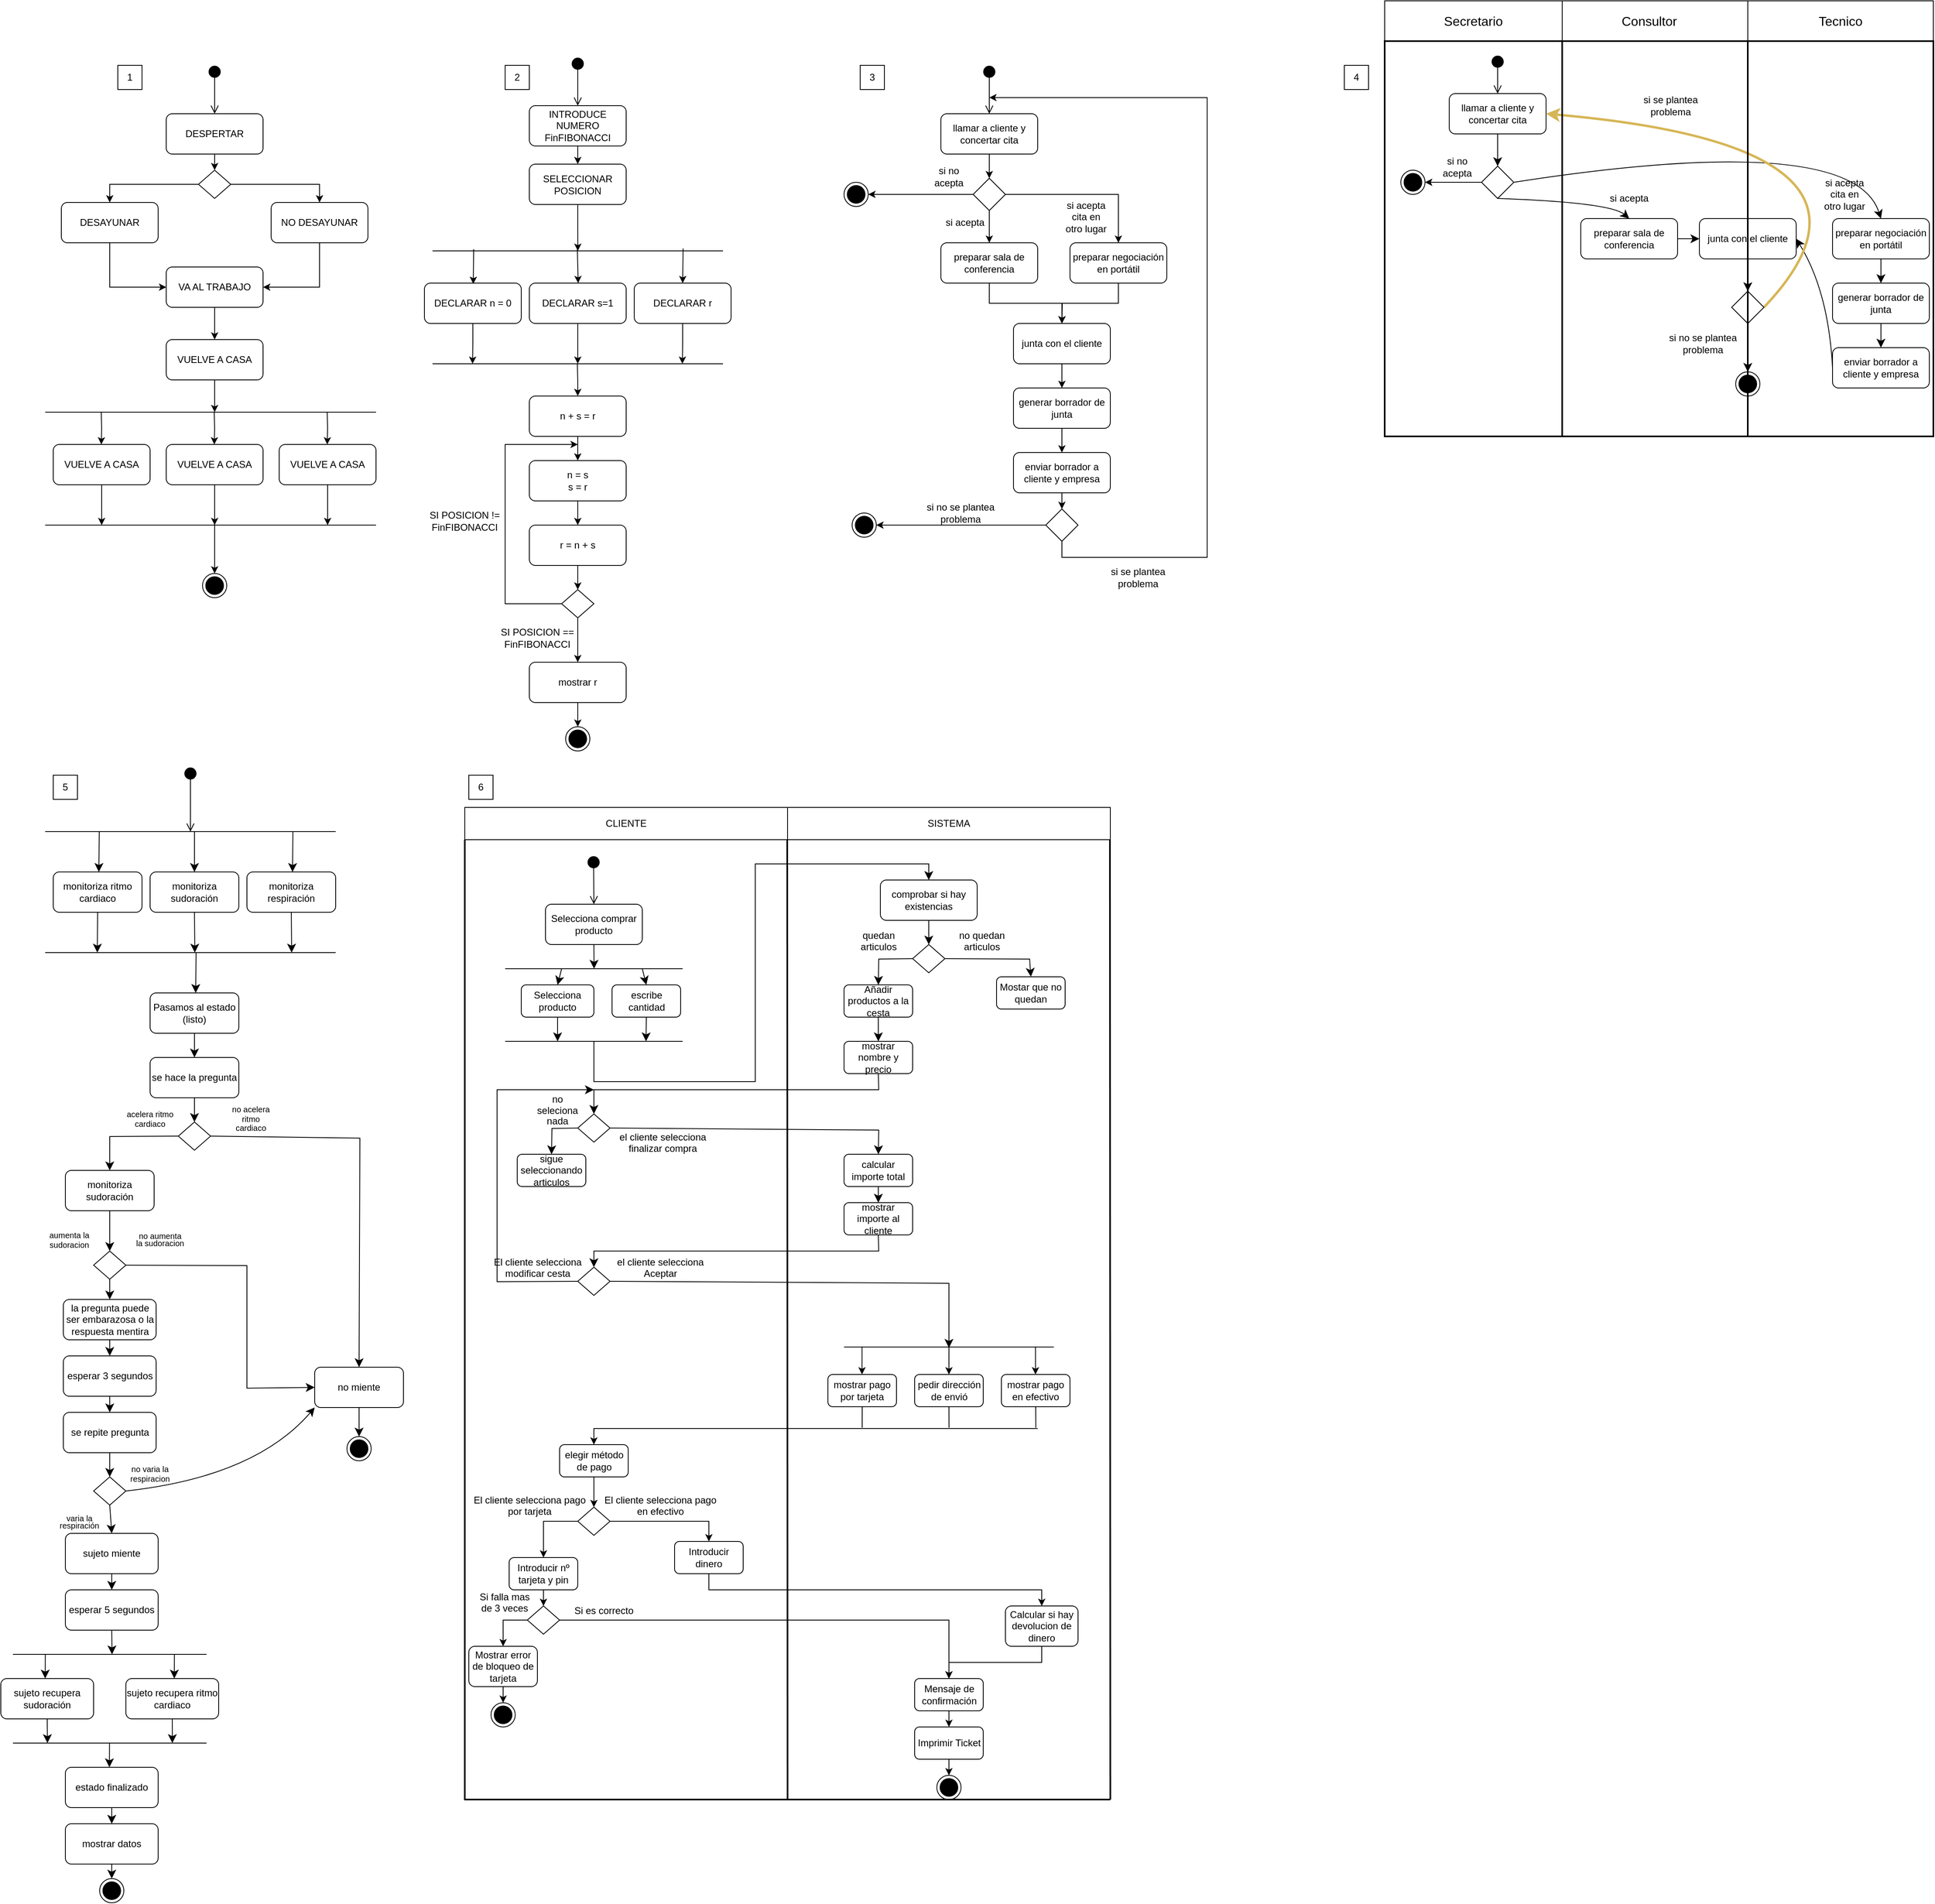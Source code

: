 <mxfile version="23.1.5" type="device">
  <diagram name="Página-1" id="5cadIUEOtDOoo7C8KjCc">
    <mxGraphModel dx="2074" dy="1106" grid="1" gridSize="10" guides="1" tooltips="1" connect="1" arrows="1" fold="1" page="1" pageScale="1" pageWidth="827" pageHeight="1169" math="0" shadow="0">
      <root>
        <mxCell id="0" />
        <mxCell id="1" parent="0" />
        <mxCell id="wvYjEetLXpeZo1KLkmKn-3" value="" style="html=1;verticalAlign=bottom;startArrow=circle;startFill=1;endArrow=open;startSize=6;endSize=8;curved=0;rounded=0;entryX=0.5;entryY=0;entryDx=0;entryDy=0;" parent="1" target="wvYjEetLXpeZo1KLkmKn-4" edge="1">
          <mxGeometry width="80" relative="1" as="geometry">
            <mxPoint x="290" y="90" as="sourcePoint" />
            <mxPoint x="290" y="170" as="targetPoint" />
          </mxGeometry>
        </mxCell>
        <mxCell id="wvYjEetLXpeZo1KLkmKn-11" style="edgeStyle=orthogonalEdgeStyle;rounded=0;orthogonalLoop=1;jettySize=auto;html=1;exitX=0.5;exitY=1;exitDx=0;exitDy=0;entryX=0.5;entryY=0;entryDx=0;entryDy=0;" parent="1" source="wvYjEetLXpeZo1KLkmKn-4" target="wvYjEetLXpeZo1KLkmKn-8" edge="1">
          <mxGeometry relative="1" as="geometry" />
        </mxCell>
        <mxCell id="wvYjEetLXpeZo1KLkmKn-4" value="DESPERTAR" style="rounded=1;whiteSpace=wrap;html=1;" parent="1" vertex="1">
          <mxGeometry x="230" y="150" width="120" height="50" as="geometry" />
        </mxCell>
        <mxCell id="wvYjEetLXpeZo1KLkmKn-16" style="edgeStyle=orthogonalEdgeStyle;rounded=0;orthogonalLoop=1;jettySize=auto;html=1;exitX=0.5;exitY=1;exitDx=0;exitDy=0;entryX=0;entryY=0.5;entryDx=0;entryDy=0;" parent="1" source="wvYjEetLXpeZo1KLkmKn-5" target="wvYjEetLXpeZo1KLkmKn-17" edge="1">
          <mxGeometry relative="1" as="geometry">
            <mxPoint x="270" y="367.5" as="targetPoint" />
          </mxGeometry>
        </mxCell>
        <mxCell id="wvYjEetLXpeZo1KLkmKn-5" value="DESAYUNAR" style="rounded=1;whiteSpace=wrap;html=1;" parent="1" vertex="1">
          <mxGeometry x="100" y="260" width="120" height="50" as="geometry" />
        </mxCell>
        <mxCell id="wvYjEetLXpeZo1KLkmKn-15" style="edgeStyle=orthogonalEdgeStyle;rounded=0;orthogonalLoop=1;jettySize=auto;html=1;exitX=0.5;exitY=1;exitDx=0;exitDy=0;entryX=1;entryY=0.5;entryDx=0;entryDy=0;" parent="1" source="wvYjEetLXpeZo1KLkmKn-6" target="wvYjEetLXpeZo1KLkmKn-17" edge="1">
          <mxGeometry relative="1" as="geometry">
            <mxPoint x="310" y="367.5" as="targetPoint" />
          </mxGeometry>
        </mxCell>
        <mxCell id="wvYjEetLXpeZo1KLkmKn-6" value="NO DESAYUNAR" style="rounded=1;whiteSpace=wrap;html=1;" parent="1" vertex="1">
          <mxGeometry x="360" y="260" width="120" height="50" as="geometry" />
        </mxCell>
        <mxCell id="wvYjEetLXpeZo1KLkmKn-9" style="edgeStyle=orthogonalEdgeStyle;rounded=0;orthogonalLoop=1;jettySize=auto;html=1;exitX=1;exitY=0.5;exitDx=0;exitDy=0;entryX=0.5;entryY=0;entryDx=0;entryDy=0;" parent="1" source="wvYjEetLXpeZo1KLkmKn-8" target="wvYjEetLXpeZo1KLkmKn-6" edge="1">
          <mxGeometry relative="1" as="geometry" />
        </mxCell>
        <mxCell id="wvYjEetLXpeZo1KLkmKn-10" style="edgeStyle=orthogonalEdgeStyle;rounded=0;orthogonalLoop=1;jettySize=auto;html=1;exitX=0;exitY=0.5;exitDx=0;exitDy=0;entryX=0.5;entryY=0;entryDx=0;entryDy=0;" parent="1" source="wvYjEetLXpeZo1KLkmKn-8" target="wvYjEetLXpeZo1KLkmKn-5" edge="1">
          <mxGeometry relative="1" as="geometry" />
        </mxCell>
        <mxCell id="wvYjEetLXpeZo1KLkmKn-8" value="" style="rhombus;whiteSpace=wrap;html=1;" parent="1" vertex="1">
          <mxGeometry x="270" y="220" width="40" height="35" as="geometry" />
        </mxCell>
        <mxCell id="wvYjEetLXpeZo1KLkmKn-20" style="edgeStyle=orthogonalEdgeStyle;rounded=0;orthogonalLoop=1;jettySize=auto;html=1;exitX=0.5;exitY=1;exitDx=0;exitDy=0;entryX=0.5;entryY=0;entryDx=0;entryDy=0;" parent="1" source="wvYjEetLXpeZo1KLkmKn-17" target="wvYjEetLXpeZo1KLkmKn-18" edge="1">
          <mxGeometry relative="1" as="geometry" />
        </mxCell>
        <mxCell id="wvYjEetLXpeZo1KLkmKn-17" value="VA AL TRABAJO" style="rounded=1;whiteSpace=wrap;html=1;" parent="1" vertex="1">
          <mxGeometry x="230" y="340" width="120" height="50" as="geometry" />
        </mxCell>
        <mxCell id="wvYjEetLXpeZo1KLkmKn-21" style="edgeStyle=orthogonalEdgeStyle;rounded=0;orthogonalLoop=1;jettySize=auto;html=1;exitX=0.5;exitY=1;exitDx=0;exitDy=0;" parent="1" source="wvYjEetLXpeZo1KLkmKn-18" edge="1">
          <mxGeometry relative="1" as="geometry">
            <mxPoint x="290" y="520" as="targetPoint" />
          </mxGeometry>
        </mxCell>
        <mxCell id="wvYjEetLXpeZo1KLkmKn-18" value="VUELVE A CASA" style="rounded=1;whiteSpace=wrap;html=1;" parent="1" vertex="1">
          <mxGeometry x="230" y="430" width="120" height="50" as="geometry" />
        </mxCell>
        <mxCell id="wvYjEetLXpeZo1KLkmKn-19" value="" style="endArrow=none;html=1;rounded=0;" parent="1" edge="1">
          <mxGeometry width="50" height="50" relative="1" as="geometry">
            <mxPoint x="80" y="520" as="sourcePoint" />
            <mxPoint x="490" y="520" as="targetPoint" />
          </mxGeometry>
        </mxCell>
        <mxCell id="wvYjEetLXpeZo1KLkmKn-33" style="edgeStyle=orthogonalEdgeStyle;rounded=0;orthogonalLoop=1;jettySize=auto;html=1;exitX=0.5;exitY=1;exitDx=0;exitDy=0;" parent="1" source="wvYjEetLXpeZo1KLkmKn-22" edge="1">
          <mxGeometry relative="1" as="geometry">
            <mxPoint x="150" y="660" as="targetPoint" />
          </mxGeometry>
        </mxCell>
        <mxCell id="wvYjEetLXpeZo1KLkmKn-22" value="VUELVE A CASA" style="rounded=1;whiteSpace=wrap;html=1;" parent="1" vertex="1">
          <mxGeometry x="90" y="560" width="120" height="50" as="geometry" />
        </mxCell>
        <mxCell id="wvYjEetLXpeZo1KLkmKn-32" style="edgeStyle=orthogonalEdgeStyle;rounded=0;orthogonalLoop=1;jettySize=auto;html=1;exitX=0.5;exitY=1;exitDx=0;exitDy=0;" parent="1" source="wvYjEetLXpeZo1KLkmKn-23" edge="1">
          <mxGeometry relative="1" as="geometry">
            <mxPoint x="290" y="660" as="targetPoint" />
          </mxGeometry>
        </mxCell>
        <mxCell id="wvYjEetLXpeZo1KLkmKn-38" style="edgeStyle=orthogonalEdgeStyle;rounded=0;orthogonalLoop=1;jettySize=auto;html=1;exitX=0.5;exitY=1;exitDx=0;exitDy=0;entryX=0.5;entryY=0;entryDx=0;entryDy=0;" parent="1" source="wvYjEetLXpeZo1KLkmKn-23" target="wvYjEetLXpeZo1KLkmKn-36" edge="1">
          <mxGeometry relative="1" as="geometry" />
        </mxCell>
        <mxCell id="wvYjEetLXpeZo1KLkmKn-23" value="VUELVE A CASA" style="rounded=1;whiteSpace=wrap;html=1;" parent="1" vertex="1">
          <mxGeometry x="230" y="560" width="120" height="50" as="geometry" />
        </mxCell>
        <mxCell id="wvYjEetLXpeZo1KLkmKn-34" style="edgeStyle=orthogonalEdgeStyle;rounded=0;orthogonalLoop=1;jettySize=auto;html=1;exitX=0.5;exitY=1;exitDx=0;exitDy=0;" parent="1" source="wvYjEetLXpeZo1KLkmKn-24" edge="1">
          <mxGeometry relative="1" as="geometry">
            <mxPoint x="430" y="660" as="targetPoint" />
          </mxGeometry>
        </mxCell>
        <mxCell id="wvYjEetLXpeZo1KLkmKn-24" value="VUELVE A CASA" style="rounded=1;whiteSpace=wrap;html=1;" parent="1" vertex="1">
          <mxGeometry x="370" y="560" width="120" height="50" as="geometry" />
        </mxCell>
        <mxCell id="wvYjEetLXpeZo1KLkmKn-25" style="edgeStyle=orthogonalEdgeStyle;rounded=0;orthogonalLoop=1;jettySize=auto;html=1;exitX=0.5;exitY=1;exitDx=0;exitDy=0;" parent="1" edge="1">
          <mxGeometry relative="1" as="geometry">
            <mxPoint x="149.5" y="560" as="targetPoint" />
            <mxPoint x="149.5" y="520" as="sourcePoint" />
          </mxGeometry>
        </mxCell>
        <mxCell id="wvYjEetLXpeZo1KLkmKn-26" style="edgeStyle=orthogonalEdgeStyle;rounded=0;orthogonalLoop=1;jettySize=auto;html=1;exitX=0.5;exitY=1;exitDx=0;exitDy=0;" parent="1" edge="1">
          <mxGeometry relative="1" as="geometry">
            <mxPoint x="289.5" y="560" as="targetPoint" />
            <mxPoint x="289.5" y="520" as="sourcePoint" />
          </mxGeometry>
        </mxCell>
        <mxCell id="wvYjEetLXpeZo1KLkmKn-27" style="edgeStyle=orthogonalEdgeStyle;rounded=0;orthogonalLoop=1;jettySize=auto;html=1;exitX=0.5;exitY=1;exitDx=0;exitDy=0;" parent="1" edge="1">
          <mxGeometry relative="1" as="geometry">
            <mxPoint x="429.5" y="560" as="targetPoint" />
            <mxPoint x="429.5" y="520" as="sourcePoint" />
          </mxGeometry>
        </mxCell>
        <mxCell id="wvYjEetLXpeZo1KLkmKn-28" value="" style="endArrow=none;html=1;rounded=0;" parent="1" edge="1">
          <mxGeometry width="50" height="50" relative="1" as="geometry">
            <mxPoint x="80" y="660" as="sourcePoint" />
            <mxPoint x="490" y="660" as="targetPoint" />
          </mxGeometry>
        </mxCell>
        <mxCell id="wvYjEetLXpeZo1KLkmKn-36" value="" style="ellipse;html=1;shape=endState;fillColor=#000000;strokeColor=#050000;" parent="1" vertex="1">
          <mxGeometry x="275" y="720" width="30" height="30" as="geometry" />
        </mxCell>
        <mxCell id="wvYjEetLXpeZo1KLkmKn-39" value="1" style="rounded=0;whiteSpace=wrap;html=1;" parent="1" vertex="1">
          <mxGeometry x="170" y="90" width="30" height="30" as="geometry" />
        </mxCell>
        <mxCell id="wvYjEetLXpeZo1KLkmKn-40" value="2" style="rounded=0;whiteSpace=wrap;html=1;" parent="1" vertex="1">
          <mxGeometry x="650" y="90" width="30" height="30" as="geometry" />
        </mxCell>
        <mxCell id="wvYjEetLXpeZo1KLkmKn-41" value="" style="html=1;verticalAlign=bottom;startArrow=circle;startFill=1;endArrow=open;startSize=6;endSize=8;curved=0;rounded=0;entryX=0.5;entryY=0;entryDx=0;entryDy=0;" parent="1" target="wvYjEetLXpeZo1KLkmKn-42" edge="1">
          <mxGeometry width="80" relative="1" as="geometry">
            <mxPoint x="740" y="80" as="sourcePoint" />
            <mxPoint x="740" y="160" as="targetPoint" />
          </mxGeometry>
        </mxCell>
        <mxCell id="wvYjEetLXpeZo1KLkmKn-61" style="edgeStyle=orthogonalEdgeStyle;rounded=0;orthogonalLoop=1;jettySize=auto;html=1;exitX=0.5;exitY=1;exitDx=0;exitDy=0;entryX=0.5;entryY=0;entryDx=0;entryDy=0;" parent="1" source="wvYjEetLXpeZo1KLkmKn-42" target="wvYjEetLXpeZo1KLkmKn-60" edge="1">
          <mxGeometry relative="1" as="geometry" />
        </mxCell>
        <mxCell id="wvYjEetLXpeZo1KLkmKn-42" value="INTRODUCE NUMERO FinFIBONACCI" style="rounded=1;whiteSpace=wrap;html=1;" parent="1" vertex="1">
          <mxGeometry x="680" y="140" width="120" height="50" as="geometry" />
        </mxCell>
        <mxCell id="wvYjEetLXpeZo1KLkmKn-72" style="edgeStyle=orthogonalEdgeStyle;rounded=0;orthogonalLoop=1;jettySize=auto;html=1;exitX=0.5;exitY=1;exitDx=0;exitDy=0;" parent="1" source="wvYjEetLXpeZo1KLkmKn-60" edge="1">
          <mxGeometry relative="1" as="geometry">
            <mxPoint x="740.095" y="320" as="targetPoint" />
          </mxGeometry>
        </mxCell>
        <mxCell id="wvYjEetLXpeZo1KLkmKn-60" value="SELECCIONAR POSICION" style="rounded=1;whiteSpace=wrap;html=1;" parent="1" vertex="1">
          <mxGeometry x="680" y="212.5" width="120" height="50" as="geometry" />
        </mxCell>
        <mxCell id="wvYjEetLXpeZo1KLkmKn-75" style="edgeStyle=orthogonalEdgeStyle;rounded=0;orthogonalLoop=1;jettySize=auto;html=1;exitX=0.5;exitY=1;exitDx=0;exitDy=0;" parent="1" source="wvYjEetLXpeZo1KLkmKn-63" edge="1">
          <mxGeometry relative="1" as="geometry">
            <mxPoint x="609.619" y="460" as="targetPoint" />
          </mxGeometry>
        </mxCell>
        <mxCell id="wvYjEetLXpeZo1KLkmKn-63" value="DECLARAR n = 0" style="rounded=1;whiteSpace=wrap;html=1;" parent="1" vertex="1">
          <mxGeometry x="550" y="360" width="120" height="50" as="geometry" />
        </mxCell>
        <mxCell id="wvYjEetLXpeZo1KLkmKn-76" style="edgeStyle=orthogonalEdgeStyle;rounded=0;orthogonalLoop=1;jettySize=auto;html=1;exitX=0.5;exitY=1;exitDx=0;exitDy=0;" parent="1" source="wvYjEetLXpeZo1KLkmKn-64" edge="1">
          <mxGeometry relative="1" as="geometry">
            <mxPoint x="740" y="460" as="targetPoint" />
          </mxGeometry>
        </mxCell>
        <mxCell id="wvYjEetLXpeZo1KLkmKn-64" value="DECLARAR s=1" style="rounded=1;whiteSpace=wrap;html=1;" parent="1" vertex="1">
          <mxGeometry x="680" y="360" width="120" height="50" as="geometry" />
        </mxCell>
        <mxCell id="wvYjEetLXpeZo1KLkmKn-77" style="edgeStyle=orthogonalEdgeStyle;rounded=0;orthogonalLoop=1;jettySize=auto;html=1;exitX=0.5;exitY=1;exitDx=0;exitDy=0;" parent="1" source="wvYjEetLXpeZo1KLkmKn-65" edge="1">
          <mxGeometry relative="1" as="geometry">
            <mxPoint x="869.619" y="460" as="targetPoint" />
          </mxGeometry>
        </mxCell>
        <mxCell id="wvYjEetLXpeZo1KLkmKn-65" value="DECLARAR r" style="rounded=1;whiteSpace=wrap;html=1;" parent="1" vertex="1">
          <mxGeometry x="810" y="360" width="120" height="50" as="geometry" />
        </mxCell>
        <mxCell id="wvYjEetLXpeZo1KLkmKn-66" value="" style="endArrow=classic;html=1;rounded=0;entryX=0.5;entryY=0;entryDx=0;entryDy=0;exitX=0.884;exitY=0.875;exitDx=0;exitDy=0;exitPerimeter=0;" parent="1" target="wvYjEetLXpeZo1KLkmKn-65" edge="1">
          <mxGeometry width="50" height="50" relative="1" as="geometry">
            <mxPoint x="870.56" y="317" as="sourcePoint" />
            <mxPoint x="840" y="340" as="targetPoint" />
          </mxGeometry>
        </mxCell>
        <mxCell id="wvYjEetLXpeZo1KLkmKn-69" value="" style="endArrow=classic;html=1;rounded=0;entryX=0.5;entryY=0;entryDx=0;entryDy=0;" parent="1" edge="1">
          <mxGeometry width="50" height="50" relative="1" as="geometry">
            <mxPoint x="611" y="318" as="sourcePoint" />
            <mxPoint x="610.5" y="361" as="targetPoint" />
          </mxGeometry>
        </mxCell>
        <mxCell id="wvYjEetLXpeZo1KLkmKn-71" value="" style="endArrow=none;html=1;rounded=0;" parent="1" edge="1">
          <mxGeometry width="50" height="50" relative="1" as="geometry">
            <mxPoint x="560" y="320" as="sourcePoint" />
            <mxPoint x="920" y="320" as="targetPoint" />
          </mxGeometry>
        </mxCell>
        <mxCell id="wvYjEetLXpeZo1KLkmKn-73" value="" style="endArrow=classic;html=1;rounded=0;entryX=0.5;entryY=0;entryDx=0;entryDy=0;exitX=0.497;exitY=0.875;exitDx=0;exitDy=0;exitPerimeter=0;" parent="1" edge="1">
          <mxGeometry width="50" height="50" relative="1" as="geometry">
            <mxPoint x="739.5" y="317" as="sourcePoint" />
            <mxPoint x="740.5" y="360" as="targetPoint" />
          </mxGeometry>
        </mxCell>
        <mxCell id="wvYjEetLXpeZo1KLkmKn-74" value="" style="endArrow=none;html=1;rounded=0;" parent="1" edge="1">
          <mxGeometry width="50" height="50" relative="1" as="geometry">
            <mxPoint x="560" y="460" as="sourcePoint" />
            <mxPoint x="920" y="460" as="targetPoint" />
          </mxGeometry>
        </mxCell>
        <mxCell id="wvYjEetLXpeZo1KLkmKn-81" style="edgeStyle=orthogonalEdgeStyle;rounded=0;orthogonalLoop=1;jettySize=auto;html=1;exitX=0.5;exitY=1;exitDx=0;exitDy=0;entryX=0.5;entryY=0;entryDx=0;entryDy=0;" parent="1" source="wvYjEetLXpeZo1KLkmKn-78" target="wvYjEetLXpeZo1KLkmKn-80" edge="1">
          <mxGeometry relative="1" as="geometry" />
        </mxCell>
        <mxCell id="wvYjEetLXpeZo1KLkmKn-78" value="n + s = r" style="rounded=1;whiteSpace=wrap;html=1;" parent="1" vertex="1">
          <mxGeometry x="680" y="500" width="120" height="50" as="geometry" />
        </mxCell>
        <mxCell id="wvYjEetLXpeZo1KLkmKn-79" style="edgeStyle=orthogonalEdgeStyle;rounded=0;orthogonalLoop=1;jettySize=auto;html=1;exitX=0.5;exitY=1;exitDx=0;exitDy=0;entryX=0.5;entryY=0;entryDx=0;entryDy=0;" parent="1" target="wvYjEetLXpeZo1KLkmKn-78" edge="1">
          <mxGeometry relative="1" as="geometry">
            <mxPoint x="739.52" y="510" as="targetPoint" />
            <mxPoint x="739.52" y="460" as="sourcePoint" />
          </mxGeometry>
        </mxCell>
        <mxCell id="wvYjEetLXpeZo1KLkmKn-83" style="edgeStyle=orthogonalEdgeStyle;rounded=0;orthogonalLoop=1;jettySize=auto;html=1;exitX=0.5;exitY=1;exitDx=0;exitDy=0;entryX=0.5;entryY=0;entryDx=0;entryDy=0;" parent="1" source="wvYjEetLXpeZo1KLkmKn-80" target="wvYjEetLXpeZo1KLkmKn-82" edge="1">
          <mxGeometry relative="1" as="geometry" />
        </mxCell>
        <mxCell id="wvYjEetLXpeZo1KLkmKn-80" value="n = s&lt;br&gt;s = r" style="rounded=1;whiteSpace=wrap;html=1;" parent="1" vertex="1">
          <mxGeometry x="680" y="580" width="120" height="50" as="geometry" />
        </mxCell>
        <mxCell id="wvYjEetLXpeZo1KLkmKn-94" style="edgeStyle=orthogonalEdgeStyle;rounded=0;orthogonalLoop=1;jettySize=auto;html=1;exitX=0.5;exitY=1;exitDx=0;exitDy=0;entryX=0.5;entryY=0;entryDx=0;entryDy=0;" parent="1" source="wvYjEetLXpeZo1KLkmKn-82" target="wvYjEetLXpeZo1KLkmKn-91" edge="1">
          <mxGeometry relative="1" as="geometry" />
        </mxCell>
        <mxCell id="wvYjEetLXpeZo1KLkmKn-82" value="r = n + s" style="rounded=1;whiteSpace=wrap;html=1;" parent="1" vertex="1">
          <mxGeometry x="680" y="660" width="120" height="50" as="geometry" />
        </mxCell>
        <mxCell id="wvYjEetLXpeZo1KLkmKn-88" style="edgeStyle=orthogonalEdgeStyle;rounded=0;orthogonalLoop=1;jettySize=auto;html=1;exitX=0.5;exitY=1;exitDx=0;exitDy=0;entryX=0.5;entryY=0;entryDx=0;entryDy=0;" parent="1" source="wvYjEetLXpeZo1KLkmKn-84" target="wvYjEetLXpeZo1KLkmKn-86" edge="1">
          <mxGeometry relative="1" as="geometry" />
        </mxCell>
        <mxCell id="wvYjEetLXpeZo1KLkmKn-84" value="mostrar r" style="rounded=1;whiteSpace=wrap;html=1;" parent="1" vertex="1">
          <mxGeometry x="680" y="830" width="120" height="50" as="geometry" />
        </mxCell>
        <mxCell id="wvYjEetLXpeZo1KLkmKn-86" value="" style="ellipse;html=1;shape=endState;fillColor=#000000;strokeColor=#050000;" parent="1" vertex="1">
          <mxGeometry x="725" y="910" width="30" height="30" as="geometry" />
        </mxCell>
        <mxCell id="wvYjEetLXpeZo1KLkmKn-93" style="edgeStyle=orthogonalEdgeStyle;rounded=0;orthogonalLoop=1;jettySize=auto;html=1;exitX=0;exitY=0.5;exitDx=0;exitDy=0;" parent="1" source="wvYjEetLXpeZo1KLkmKn-91" edge="1">
          <mxGeometry relative="1" as="geometry">
            <mxPoint x="740.0" y="560" as="targetPoint" />
            <Array as="points">
              <mxPoint x="650" y="758" />
              <mxPoint x="650" y="560" />
            </Array>
          </mxGeometry>
        </mxCell>
        <mxCell id="wvYjEetLXpeZo1KLkmKn-96" style="edgeStyle=orthogonalEdgeStyle;rounded=0;orthogonalLoop=1;jettySize=auto;html=1;exitX=0.5;exitY=1;exitDx=0;exitDy=0;entryX=0.5;entryY=0;entryDx=0;entryDy=0;" parent="1" source="wvYjEetLXpeZo1KLkmKn-91" target="wvYjEetLXpeZo1KLkmKn-84" edge="1">
          <mxGeometry relative="1" as="geometry" />
        </mxCell>
        <mxCell id="wvYjEetLXpeZo1KLkmKn-91" value="" style="rhombus;whiteSpace=wrap;html=1;" parent="1" vertex="1">
          <mxGeometry x="720" y="740" width="40" height="35" as="geometry" />
        </mxCell>
        <mxCell id="wvYjEetLXpeZo1KLkmKn-95" value="SI POSICION != FinFIBONACCI" style="text;html=1;align=center;verticalAlign=middle;whiteSpace=wrap;rounded=0;" parent="1" vertex="1">
          <mxGeometry x="540" y="630" width="120" height="50" as="geometry" />
        </mxCell>
        <mxCell id="wvYjEetLXpeZo1KLkmKn-97" value="SI POSICION == FinFIBONACCI" style="text;html=1;align=center;verticalAlign=middle;whiteSpace=wrap;rounded=0;" parent="1" vertex="1">
          <mxGeometry x="630" y="775" width="120" height="50" as="geometry" />
        </mxCell>
        <mxCell id="wvYjEetLXpeZo1KLkmKn-98" value="3" style="rounded=0;whiteSpace=wrap;html=1;" parent="1" vertex="1">
          <mxGeometry x="1090" y="90" width="30" height="30" as="geometry" />
        </mxCell>
        <mxCell id="wvYjEetLXpeZo1KLkmKn-99" value="" style="html=1;verticalAlign=bottom;startArrow=circle;startFill=1;endArrow=open;startSize=6;endSize=8;curved=0;rounded=0;entryX=0.5;entryY=0;entryDx=0;entryDy=0;" parent="1" target="wvYjEetLXpeZo1KLkmKn-100" edge="1">
          <mxGeometry width="80" relative="1" as="geometry">
            <mxPoint x="1250" y="90" as="sourcePoint" />
            <mxPoint x="1250" y="170" as="targetPoint" />
          </mxGeometry>
        </mxCell>
        <mxCell id="wvYjEetLXpeZo1KLkmKn-103" style="edgeStyle=orthogonalEdgeStyle;rounded=0;orthogonalLoop=1;jettySize=auto;html=1;exitX=0.5;exitY=1;exitDx=0;exitDy=0;entryX=0.5;entryY=0;entryDx=0;entryDy=0;" parent="1" source="wvYjEetLXpeZo1KLkmKn-100" target="wvYjEetLXpeZo1KLkmKn-101" edge="1">
          <mxGeometry relative="1" as="geometry" />
        </mxCell>
        <mxCell id="wvYjEetLXpeZo1KLkmKn-100" value="llamar a cliente y concertar cita" style="rounded=1;whiteSpace=wrap;html=1;" parent="1" vertex="1">
          <mxGeometry x="1190" y="150" width="120" height="50" as="geometry" />
        </mxCell>
        <mxCell id="wvYjEetLXpeZo1KLkmKn-105" style="edgeStyle=orthogonalEdgeStyle;rounded=0;orthogonalLoop=1;jettySize=auto;html=1;exitX=0;exitY=0.5;exitDx=0;exitDy=0;entryX=1;entryY=0.5;entryDx=0;entryDy=0;" parent="1" source="wvYjEetLXpeZo1KLkmKn-101" target="wvYjEetLXpeZo1KLkmKn-104" edge="1">
          <mxGeometry relative="1" as="geometry" />
        </mxCell>
        <mxCell id="wvYjEetLXpeZo1KLkmKn-108" style="edgeStyle=orthogonalEdgeStyle;rounded=0;orthogonalLoop=1;jettySize=auto;html=1;exitX=0.5;exitY=1;exitDx=0;exitDy=0;entryX=0.5;entryY=0;entryDx=0;entryDy=0;" parent="1" source="wvYjEetLXpeZo1KLkmKn-101" target="wvYjEetLXpeZo1KLkmKn-107" edge="1">
          <mxGeometry relative="1" as="geometry" />
        </mxCell>
        <mxCell id="wvYjEetLXpeZo1KLkmKn-115" style="edgeStyle=orthogonalEdgeStyle;rounded=0;orthogonalLoop=1;jettySize=auto;html=1;exitX=1;exitY=0.5;exitDx=0;exitDy=0;entryX=0.5;entryY=0;entryDx=0;entryDy=0;" parent="1" source="wvYjEetLXpeZo1KLkmKn-101" target="wvYjEetLXpeZo1KLkmKn-114" edge="1">
          <mxGeometry relative="1" as="geometry" />
        </mxCell>
        <mxCell id="wvYjEetLXpeZo1KLkmKn-101" value="" style="rhombus;whiteSpace=wrap;html=1;" parent="1" vertex="1">
          <mxGeometry x="1230" y="230" width="40" height="40" as="geometry" />
        </mxCell>
        <mxCell id="wvYjEetLXpeZo1KLkmKn-104" value="" style="ellipse;html=1;shape=endState;fillColor=#000000;strokeColor=#050000;" parent="1" vertex="1">
          <mxGeometry x="1070" y="235" width="30" height="30" as="geometry" />
        </mxCell>
        <mxCell id="wvYjEetLXpeZo1KLkmKn-119" style="edgeStyle=orthogonalEdgeStyle;rounded=0;orthogonalLoop=1;jettySize=auto;html=1;exitX=0.5;exitY=1;exitDx=0;exitDy=0;entryX=0.5;entryY=0;entryDx=0;entryDy=0;" parent="1" source="wvYjEetLXpeZo1KLkmKn-107" target="wvYjEetLXpeZo1KLkmKn-118" edge="1">
          <mxGeometry relative="1" as="geometry" />
        </mxCell>
        <mxCell id="wvYjEetLXpeZo1KLkmKn-107" value="preparar sala de conferencia" style="rounded=1;whiteSpace=wrap;html=1;" parent="1" vertex="1">
          <mxGeometry x="1190" y="310" width="120" height="50" as="geometry" />
        </mxCell>
        <mxCell id="wvYjEetLXpeZo1KLkmKn-109" value="si acepta" style="text;html=1;align=center;verticalAlign=middle;whiteSpace=wrap;rounded=0;" parent="1" vertex="1">
          <mxGeometry x="1190" y="270" width="60" height="30" as="geometry" />
        </mxCell>
        <mxCell id="wvYjEetLXpeZo1KLkmKn-112" value="si no acepta" style="text;html=1;align=center;verticalAlign=middle;whiteSpace=wrap;rounded=0;" parent="1" vertex="1">
          <mxGeometry x="1170" y="212.5" width="60" height="30" as="geometry" />
        </mxCell>
        <mxCell id="wvYjEetLXpeZo1KLkmKn-120" style="edgeStyle=orthogonalEdgeStyle;rounded=0;orthogonalLoop=1;jettySize=auto;html=1;exitX=0.5;exitY=1;exitDx=0;exitDy=0;" parent="1" source="wvYjEetLXpeZo1KLkmKn-114" edge="1">
          <mxGeometry relative="1" as="geometry">
            <mxPoint x="1340.0" y="410" as="targetPoint" />
          </mxGeometry>
        </mxCell>
        <mxCell id="wvYjEetLXpeZo1KLkmKn-114" value="preparar negociación en portátil" style="rounded=1;whiteSpace=wrap;html=1;" parent="1" vertex="1">
          <mxGeometry x="1350" y="310" width="120" height="50" as="geometry" />
        </mxCell>
        <mxCell id="wvYjEetLXpeZo1KLkmKn-117" value="si acepta cita en otro lugar" style="text;html=1;align=center;verticalAlign=middle;whiteSpace=wrap;rounded=0;" parent="1" vertex="1">
          <mxGeometry x="1340" y="262.5" width="60" height="30" as="geometry" />
        </mxCell>
        <mxCell id="wvYjEetLXpeZo1KLkmKn-123" style="edgeStyle=orthogonalEdgeStyle;rounded=0;orthogonalLoop=1;jettySize=auto;html=1;exitX=0.5;exitY=1;exitDx=0;exitDy=0;entryX=0.5;entryY=0;entryDx=0;entryDy=0;" parent="1" source="wvYjEetLXpeZo1KLkmKn-118" target="wvYjEetLXpeZo1KLkmKn-121" edge="1">
          <mxGeometry relative="1" as="geometry" />
        </mxCell>
        <mxCell id="wvYjEetLXpeZo1KLkmKn-118" value="junta con el cliente" style="rounded=1;whiteSpace=wrap;html=1;" parent="1" vertex="1">
          <mxGeometry x="1280" y="410" width="120" height="50" as="geometry" />
        </mxCell>
        <mxCell id="wvYjEetLXpeZo1KLkmKn-124" style="edgeStyle=orthogonalEdgeStyle;rounded=0;orthogonalLoop=1;jettySize=auto;html=1;exitX=0.5;exitY=1;exitDx=0;exitDy=0;entryX=0.5;entryY=0;entryDx=0;entryDy=0;" parent="1" source="wvYjEetLXpeZo1KLkmKn-121" target="wvYjEetLXpeZo1KLkmKn-122" edge="1">
          <mxGeometry relative="1" as="geometry" />
        </mxCell>
        <mxCell id="wvYjEetLXpeZo1KLkmKn-121" value="generar borrador de junta" style="rounded=1;whiteSpace=wrap;html=1;" parent="1" vertex="1">
          <mxGeometry x="1280" y="490" width="120" height="50" as="geometry" />
        </mxCell>
        <mxCell id="wvYjEetLXpeZo1KLkmKn-126" style="edgeStyle=orthogonalEdgeStyle;rounded=0;orthogonalLoop=1;jettySize=auto;html=1;exitX=0.5;exitY=1;exitDx=0;exitDy=0;entryX=0.5;entryY=0;entryDx=0;entryDy=0;" parent="1" source="wvYjEetLXpeZo1KLkmKn-122" target="wvYjEetLXpeZo1KLkmKn-125" edge="1">
          <mxGeometry relative="1" as="geometry" />
        </mxCell>
        <mxCell id="wvYjEetLXpeZo1KLkmKn-122" value="enviar borrador a cliente y empresa" style="rounded=1;whiteSpace=wrap;html=1;" parent="1" vertex="1">
          <mxGeometry x="1280" y="570" width="120" height="50" as="geometry" />
        </mxCell>
        <mxCell id="wvYjEetLXpeZo1KLkmKn-128" style="edgeStyle=orthogonalEdgeStyle;rounded=0;orthogonalLoop=1;jettySize=auto;html=1;exitX=0;exitY=0.5;exitDx=0;exitDy=0;entryX=1;entryY=0.5;entryDx=0;entryDy=0;" parent="1" source="wvYjEetLXpeZo1KLkmKn-125" target="wvYjEetLXpeZo1KLkmKn-127" edge="1">
          <mxGeometry relative="1" as="geometry" />
        </mxCell>
        <mxCell id="wvYjEetLXpeZo1KLkmKn-137" style="edgeStyle=orthogonalEdgeStyle;rounded=0;orthogonalLoop=1;jettySize=auto;html=1;exitX=0.5;exitY=1;exitDx=0;exitDy=0;" parent="1" source="wvYjEetLXpeZo1KLkmKn-125" edge="1">
          <mxGeometry relative="1" as="geometry">
            <mxPoint x="1250" y="130" as="targetPoint" />
            <Array as="points">
              <mxPoint x="1340" y="700" />
              <mxPoint x="1520" y="700" />
              <mxPoint x="1520" y="130" />
            </Array>
          </mxGeometry>
        </mxCell>
        <mxCell id="wvYjEetLXpeZo1KLkmKn-125" value="" style="rhombus;whiteSpace=wrap;html=1;" parent="1" vertex="1">
          <mxGeometry x="1320" y="640" width="40" height="40" as="geometry" />
        </mxCell>
        <mxCell id="wvYjEetLXpeZo1KLkmKn-127" value="" style="ellipse;html=1;shape=endState;fillColor=#000000;strokeColor=#050000;" parent="1" vertex="1">
          <mxGeometry x="1080" y="645" width="30" height="30" as="geometry" />
        </mxCell>
        <mxCell id="wvYjEetLXpeZo1KLkmKn-129" value="si no se plantea problema" style="text;html=1;align=center;verticalAlign=middle;whiteSpace=wrap;rounded=0;" parent="1" vertex="1">
          <mxGeometry x="1170" y="630" width="89" height="30" as="geometry" />
        </mxCell>
        <mxCell id="wvYjEetLXpeZo1KLkmKn-138" value="si se plantea problema" style="text;html=1;align=center;verticalAlign=middle;whiteSpace=wrap;rounded=0;" parent="1" vertex="1">
          <mxGeometry x="1390" y="710" width="89" height="30" as="geometry" />
        </mxCell>
        <mxCell id="vyCPet9ZvcBCag2oU1Ab-1" value="4" style="rounded=0;whiteSpace=wrap;html=1;" parent="1" vertex="1">
          <mxGeometry x="1690" y="90" width="30" height="30" as="geometry" />
        </mxCell>
        <mxCell id="vyCPet9ZvcBCag2oU1Ab-2" value="" style="html=1;verticalAlign=bottom;startArrow=circle;startFill=1;endArrow=open;startSize=6;endSize=8;curved=0;rounded=0;entryX=0.5;entryY=0;entryDx=0;entryDy=0;" parent="1" target="vyCPet9ZvcBCag2oU1Ab-3" edge="1">
          <mxGeometry width="80" relative="1" as="geometry">
            <mxPoint x="1880" y="77.5" as="sourcePoint" />
            <mxPoint x="1880" y="157.5" as="targetPoint" />
          </mxGeometry>
        </mxCell>
        <mxCell id="vyCPet9ZvcBCag2oU1Ab-19" style="edgeStyle=none;curved=1;rounded=0;orthogonalLoop=1;jettySize=auto;html=1;exitX=0.5;exitY=1;exitDx=0;exitDy=0;entryX=0.5;entryY=0;entryDx=0;entryDy=0;fontSize=12;startSize=8;endSize=8;" parent="1" source="vyCPet9ZvcBCag2oU1Ab-3" target="vyCPet9ZvcBCag2oU1Ab-16" edge="1">
          <mxGeometry relative="1" as="geometry" />
        </mxCell>
        <mxCell id="vyCPet9ZvcBCag2oU1Ab-3" value="llamar a cliente y concertar cita" style="rounded=1;whiteSpace=wrap;html=1;" parent="1" vertex="1">
          <mxGeometry x="1820" y="125" width="120" height="50" as="geometry" />
        </mxCell>
        <mxCell id="vyCPet9ZvcBCag2oU1Ab-7" value="" style="rounded=0;whiteSpace=wrap;html=1;fillColor=default;" parent="1" vertex="1">
          <mxGeometry x="1740" y="10" width="220" height="50" as="geometry" />
        </mxCell>
        <mxCell id="vyCPet9ZvcBCag2oU1Ab-8" value="" style="rounded=0;whiteSpace=wrap;html=1;fillColor=default;" parent="1" vertex="1">
          <mxGeometry x="1960" y="10" width="230" height="50" as="geometry" />
        </mxCell>
        <mxCell id="vyCPet9ZvcBCag2oU1Ab-9" value="" style="rounded=0;whiteSpace=wrap;html=1;fillColor=default;" parent="1" vertex="1">
          <mxGeometry x="2190" y="10" width="230" height="50" as="geometry" />
        </mxCell>
        <mxCell id="vyCPet9ZvcBCag2oU1Ab-10" value="Secretario" style="text;html=1;align=center;verticalAlign=middle;whiteSpace=wrap;rounded=0;fontSize=16;" parent="1" vertex="1">
          <mxGeometry x="1795" y="15" width="110" height="40" as="geometry" />
        </mxCell>
        <mxCell id="vyCPet9ZvcBCag2oU1Ab-12" value="Consultor" style="text;html=1;align=center;verticalAlign=middle;whiteSpace=wrap;rounded=0;fontSize=16;" parent="1" vertex="1">
          <mxGeometry x="2013" y="15" width="110" height="40" as="geometry" />
        </mxCell>
        <mxCell id="vyCPet9ZvcBCag2oU1Ab-13" value="Tecnico" style="text;html=1;align=center;verticalAlign=middle;whiteSpace=wrap;rounded=0;fontSize=16;" parent="1" vertex="1">
          <mxGeometry x="2250" y="15" width="110" height="40" as="geometry" />
        </mxCell>
        <mxCell id="vyCPet9ZvcBCag2oU1Ab-14" style="edgeStyle=orthogonalEdgeStyle;rounded=0;orthogonalLoop=1;jettySize=auto;html=1;exitX=0;exitY=0.5;exitDx=0;exitDy=0;entryX=1;entryY=0.5;entryDx=0;entryDy=0;" parent="1" source="vyCPet9ZvcBCag2oU1Ab-16" target="vyCPet9ZvcBCag2oU1Ab-17" edge="1">
          <mxGeometry relative="1" as="geometry" />
        </mxCell>
        <mxCell id="vyCPet9ZvcBCag2oU1Ab-36" style="edgeStyle=none;curved=1;rounded=0;orthogonalLoop=1;jettySize=auto;html=1;exitX=0.5;exitY=1;exitDx=0;exitDy=0;entryX=0.5;entryY=0;entryDx=0;entryDy=0;fontSize=12;startSize=8;endSize=8;" parent="1" source="vyCPet9ZvcBCag2oU1Ab-16" target="vyCPet9ZvcBCag2oU1Ab-21" edge="1">
          <mxGeometry relative="1" as="geometry">
            <Array as="points">
              <mxPoint x="2020" y="260" />
            </Array>
          </mxGeometry>
        </mxCell>
        <mxCell id="vyCPet9ZvcBCag2oU1Ab-37" style="edgeStyle=none;curved=1;rounded=0;orthogonalLoop=1;jettySize=auto;html=1;exitX=1;exitY=0.5;exitDx=0;exitDy=0;entryX=0.5;entryY=0;entryDx=0;entryDy=0;fontSize=12;startSize=8;endSize=8;" parent="1" source="vyCPet9ZvcBCag2oU1Ab-16" target="vyCPet9ZvcBCag2oU1Ab-23" edge="1">
          <mxGeometry relative="1" as="geometry">
            <Array as="points">
              <mxPoint x="2320" y="170" />
            </Array>
          </mxGeometry>
        </mxCell>
        <mxCell id="vyCPet9ZvcBCag2oU1Ab-16" value="" style="rhombus;whiteSpace=wrap;html=1;" parent="1" vertex="1">
          <mxGeometry x="1860" y="215" width="40" height="40" as="geometry" />
        </mxCell>
        <mxCell id="vyCPet9ZvcBCag2oU1Ab-17" value="" style="ellipse;html=1;shape=endState;fillColor=#000000;strokeColor=#050000;" parent="1" vertex="1">
          <mxGeometry x="1760" y="220" width="30" height="30" as="geometry" />
        </mxCell>
        <mxCell id="vyCPet9ZvcBCag2oU1Ab-18" value="si no acepta" style="text;html=1;align=center;verticalAlign=middle;whiteSpace=wrap;rounded=0;" parent="1" vertex="1">
          <mxGeometry x="1800" y="197.5" width="60" height="37.5" as="geometry" />
        </mxCell>
        <mxCell id="vyCPet9ZvcBCag2oU1Ab-68" style="edgeStyle=none;curved=1;rounded=0;orthogonalLoop=1;jettySize=auto;html=1;exitX=1;exitY=0.5;exitDx=0;exitDy=0;entryX=0;entryY=0.5;entryDx=0;entryDy=0;fontSize=12;startSize=8;endSize=8;" parent="1" source="vyCPet9ZvcBCag2oU1Ab-21" target="vyCPet9ZvcBCag2oU1Ab-38" edge="1">
          <mxGeometry relative="1" as="geometry" />
        </mxCell>
        <mxCell id="vyCPet9ZvcBCag2oU1Ab-21" value="preparar sala de conferencia" style="rounded=1;whiteSpace=wrap;html=1;" parent="1" vertex="1">
          <mxGeometry x="1983" y="280" width="120" height="50" as="geometry" />
        </mxCell>
        <mxCell id="vyCPet9ZvcBCag2oU1Ab-22" value="si acepta" style="text;html=1;align=center;verticalAlign=middle;whiteSpace=wrap;rounded=0;" parent="1" vertex="1">
          <mxGeometry x="2013" y="240" width="60" height="30" as="geometry" />
        </mxCell>
        <mxCell id="vyCPet9ZvcBCag2oU1Ab-42" style="edgeStyle=none;curved=1;rounded=0;orthogonalLoop=1;jettySize=auto;html=1;exitX=0.5;exitY=1;exitDx=0;exitDy=0;entryX=0.5;entryY=0;entryDx=0;entryDy=0;fontSize=12;startSize=8;endSize=8;" parent="1" source="vyCPet9ZvcBCag2oU1Ab-23" target="vyCPet9ZvcBCag2oU1Ab-39" edge="1">
          <mxGeometry relative="1" as="geometry" />
        </mxCell>
        <mxCell id="vyCPet9ZvcBCag2oU1Ab-23" value="preparar negociación en portátil" style="rounded=1;whiteSpace=wrap;html=1;" parent="1" vertex="1">
          <mxGeometry x="2295" y="280" width="120" height="50" as="geometry" />
        </mxCell>
        <mxCell id="vyCPet9ZvcBCag2oU1Ab-24" value="si acepta cita en otro lugar" style="text;html=1;align=center;verticalAlign=middle;whiteSpace=wrap;rounded=0;" parent="1" vertex="1">
          <mxGeometry x="2280" y="235" width="60" height="30" as="geometry" />
        </mxCell>
        <mxCell id="vyCPet9ZvcBCag2oU1Ab-51" style="edgeStyle=none;curved=1;rounded=0;orthogonalLoop=1;jettySize=auto;html=1;exitX=0.5;exitY=1;exitDx=0;exitDy=0;entryX=0.5;entryY=0;entryDx=0;entryDy=0;fontSize=12;startSize=8;endSize=8;" parent="1" source="vyCPet9ZvcBCag2oU1Ab-38" target="vyCPet9ZvcBCag2oU1Ab-46" edge="1">
          <mxGeometry relative="1" as="geometry" />
        </mxCell>
        <mxCell id="vyCPet9ZvcBCag2oU1Ab-38" value="junta con el cliente" style="rounded=1;whiteSpace=wrap;html=1;" parent="1" vertex="1">
          <mxGeometry x="2130" y="280" width="120" height="50" as="geometry" />
        </mxCell>
        <mxCell id="vyCPet9ZvcBCag2oU1Ab-43" style="edgeStyle=none;curved=1;rounded=0;orthogonalLoop=1;jettySize=auto;html=1;exitX=0.5;exitY=1;exitDx=0;exitDy=0;entryX=0.5;entryY=0;entryDx=0;entryDy=0;fontSize=12;startSize=8;endSize=8;" parent="1" source="vyCPet9ZvcBCag2oU1Ab-39" target="vyCPet9ZvcBCag2oU1Ab-40" edge="1">
          <mxGeometry relative="1" as="geometry" />
        </mxCell>
        <mxCell id="vyCPet9ZvcBCag2oU1Ab-39" value="generar borrador de junta" style="rounded=1;whiteSpace=wrap;html=1;" parent="1" vertex="1">
          <mxGeometry x="2295" y="360" width="120" height="50" as="geometry" />
        </mxCell>
        <mxCell id="vyCPet9ZvcBCag2oU1Ab-69" style="edgeStyle=none;curved=1;rounded=0;orthogonalLoop=1;jettySize=auto;html=1;exitX=0;exitY=0.5;exitDx=0;exitDy=0;entryX=1;entryY=0.5;entryDx=0;entryDy=0;fontSize=12;startSize=8;endSize=8;" parent="1" source="vyCPet9ZvcBCag2oU1Ab-40" target="vyCPet9ZvcBCag2oU1Ab-38" edge="1">
          <mxGeometry relative="1" as="geometry">
            <Array as="points">
              <mxPoint x="2290" y="370" />
            </Array>
          </mxGeometry>
        </mxCell>
        <mxCell id="vyCPet9ZvcBCag2oU1Ab-40" value="enviar borrador a cliente y empresa" style="rounded=1;whiteSpace=wrap;html=1;" parent="1" vertex="1">
          <mxGeometry x="2295" y="440" width="120" height="50" as="geometry" />
        </mxCell>
        <mxCell id="vyCPet9ZvcBCag2oU1Ab-50" style="edgeStyle=none;curved=1;rounded=0;orthogonalLoop=1;jettySize=auto;html=1;exitX=0.5;exitY=1;exitDx=0;exitDy=0;entryX=0.5;entryY=0;entryDx=0;entryDy=0;fontSize=12;startSize=8;endSize=8;" parent="1" source="vyCPet9ZvcBCag2oU1Ab-46" target="vyCPet9ZvcBCag2oU1Ab-49" edge="1">
          <mxGeometry relative="1" as="geometry" />
        </mxCell>
        <mxCell id="vyCPet9ZvcBCag2oU1Ab-72" style="edgeStyle=none;curved=1;rounded=0;orthogonalLoop=1;jettySize=auto;html=1;exitX=1;exitY=0.5;exitDx=0;exitDy=0;entryX=1;entryY=0.5;entryDx=0;entryDy=0;fontSize=12;startSize=8;endSize=8;fillColor=#fff2cc;strokeColor=#d6b656;strokeWidth=3;" parent="1" source="vyCPet9ZvcBCag2oU1Ab-46" target="vyCPet9ZvcBCag2oU1Ab-3" edge="1">
          <mxGeometry relative="1" as="geometry">
            <Array as="points">
              <mxPoint x="2400" y="190" />
            </Array>
          </mxGeometry>
        </mxCell>
        <mxCell id="vyCPet9ZvcBCag2oU1Ab-46" value="" style="rhombus;whiteSpace=wrap;html=1;" parent="1" vertex="1">
          <mxGeometry x="2170" y="370" width="40" height="40" as="geometry" />
        </mxCell>
        <mxCell id="vyCPet9ZvcBCag2oU1Ab-47" value="si no se plantea problema" style="text;html=1;align=center;verticalAlign=middle;whiteSpace=wrap;rounded=0;" parent="1" vertex="1">
          <mxGeometry x="2090" y="420" width="89" height="30" as="geometry" />
        </mxCell>
        <mxCell id="vyCPet9ZvcBCag2oU1Ab-48" value="si se plantea problema" style="text;html=1;align=center;verticalAlign=middle;whiteSpace=wrap;rounded=0;" parent="1" vertex="1">
          <mxGeometry x="2050" y="125" width="89" height="30" as="geometry" />
        </mxCell>
        <mxCell id="vyCPet9ZvcBCag2oU1Ab-49" value="" style="ellipse;html=1;shape=endState;fillColor=#000000;strokeColor=#050000;" parent="1" vertex="1">
          <mxGeometry x="2175" y="470" width="30" height="30" as="geometry" />
        </mxCell>
        <mxCell id="vyCPet9ZvcBCag2oU1Ab-54" value="" style="rounded=0;whiteSpace=wrap;html=1;fillColor=none;strokeWidth=2;" parent="1" vertex="1">
          <mxGeometry x="1740" y="60" width="220" height="490" as="geometry" />
        </mxCell>
        <mxCell id="vyCPet9ZvcBCag2oU1Ab-61" value="5" style="rounded=0;whiteSpace=wrap;html=1;" parent="1" vertex="1">
          <mxGeometry x="90" y="970" width="30" height="30" as="geometry" />
        </mxCell>
        <mxCell id="vyCPet9ZvcBCag2oU1Ab-62" value="" style="html=1;verticalAlign=bottom;startArrow=circle;startFill=1;endArrow=open;startSize=6;endSize=8;curved=0;rounded=0;" parent="1" edge="1">
          <mxGeometry width="80" relative="1" as="geometry">
            <mxPoint x="260" y="960" as="sourcePoint" />
            <mxPoint x="260" y="1040" as="targetPoint" />
          </mxGeometry>
        </mxCell>
        <mxCell id="vyCPet9ZvcBCag2oU1Ab-73" value="" style="rounded=0;whiteSpace=wrap;html=1;fillColor=none;strokeWidth=2;" parent="1" vertex="1">
          <mxGeometry x="1960" y="60" width="230" height="490" as="geometry" />
        </mxCell>
        <mxCell id="vyCPet9ZvcBCag2oU1Ab-74" value="" style="rounded=0;whiteSpace=wrap;html=1;fillColor=none;strokeWidth=2;" parent="1" vertex="1">
          <mxGeometry x="2190" y="60" width="230" height="490" as="geometry" />
        </mxCell>
        <mxCell id="vyCPet9ZvcBCag2oU1Ab-75" value="" style="endArrow=none;html=1;rounded=0;fontSize=12;startSize=8;endSize=8;" parent="1" edge="1">
          <mxGeometry width="50" height="50" relative="1" as="geometry">
            <mxPoint x="80" y="1040" as="sourcePoint" />
            <mxPoint x="440" y="1040" as="targetPoint" />
          </mxGeometry>
        </mxCell>
        <mxCell id="vyCPet9ZvcBCag2oU1Ab-85" style="edgeStyle=none;curved=1;rounded=0;orthogonalLoop=1;jettySize=auto;html=1;exitX=0.5;exitY=1;exitDx=0;exitDy=0;fontSize=12;startSize=8;endSize=8;" parent="1" source="vyCPet9ZvcBCag2oU1Ab-77" edge="1">
          <mxGeometry relative="1" as="geometry">
            <mxPoint x="144.565" y="1190" as="targetPoint" />
          </mxGeometry>
        </mxCell>
        <mxCell id="vyCPet9ZvcBCag2oU1Ab-77" value="monitoriza ritmo cardiaco" style="rounded=1;whiteSpace=wrap;html=1;" parent="1" vertex="1">
          <mxGeometry x="90" y="1090" width="110" height="50" as="geometry" />
        </mxCell>
        <mxCell id="vyCPet9ZvcBCag2oU1Ab-86" style="edgeStyle=none;curved=1;rounded=0;orthogonalLoop=1;jettySize=auto;html=1;exitX=0.5;exitY=1;exitDx=0;exitDy=0;fontSize=12;startSize=8;endSize=8;" parent="1" source="vyCPet9ZvcBCag2oU1Ab-78" edge="1">
          <mxGeometry relative="1" as="geometry">
            <mxPoint x="265.435" y="1190" as="targetPoint" />
          </mxGeometry>
        </mxCell>
        <mxCell id="vyCPet9ZvcBCag2oU1Ab-78" value="monitoriza sudoración" style="rounded=1;whiteSpace=wrap;html=1;" parent="1" vertex="1">
          <mxGeometry x="210" y="1090" width="110" height="50" as="geometry" />
        </mxCell>
        <mxCell id="vyCPet9ZvcBCag2oU1Ab-87" style="edgeStyle=none;curved=1;rounded=0;orthogonalLoop=1;jettySize=auto;html=1;exitX=0.5;exitY=1;exitDx=0;exitDy=0;fontSize=12;startSize=8;endSize=8;" parent="1" source="vyCPet9ZvcBCag2oU1Ab-79" edge="1">
          <mxGeometry relative="1" as="geometry">
            <mxPoint x="385.435" y="1190" as="targetPoint" />
          </mxGeometry>
        </mxCell>
        <mxCell id="vyCPet9ZvcBCag2oU1Ab-79" value="monitoriza respiración" style="rounded=1;whiteSpace=wrap;html=1;" parent="1" vertex="1">
          <mxGeometry x="330" y="1090" width="110" height="50" as="geometry" />
        </mxCell>
        <mxCell id="vyCPet9ZvcBCag2oU1Ab-80" value="" style="endArrow=classic;html=1;rounded=0;fontSize=12;startSize=8;endSize=8;" parent="1" target="vyCPet9ZvcBCag2oU1Ab-78" edge="1">
          <mxGeometry width="50" height="50" relative="1" as="geometry">
            <mxPoint x="265" y="1040" as="sourcePoint" />
            <mxPoint x="290" y="1130" as="targetPoint" />
          </mxGeometry>
        </mxCell>
        <mxCell id="vyCPet9ZvcBCag2oU1Ab-82" value="" style="endArrow=classic;html=1;rounded=0;fontSize=12;startSize=8;endSize=8;" parent="1" edge="1">
          <mxGeometry width="50" height="50" relative="1" as="geometry">
            <mxPoint x="147" y="1040" as="sourcePoint" />
            <mxPoint x="146.5" y="1090" as="targetPoint" />
          </mxGeometry>
        </mxCell>
        <mxCell id="vyCPet9ZvcBCag2oU1Ab-83" value="" style="endArrow=classic;html=1;rounded=0;fontSize=12;startSize=8;endSize=8;" parent="1" edge="1">
          <mxGeometry width="50" height="50" relative="1" as="geometry">
            <mxPoint x="387" y="1040" as="sourcePoint" />
            <mxPoint x="386.5" y="1090" as="targetPoint" />
          </mxGeometry>
        </mxCell>
        <mxCell id="vyCPet9ZvcBCag2oU1Ab-84" value="" style="endArrow=none;html=1;rounded=0;fontSize=12;startSize=8;endSize=8;" parent="1" edge="1">
          <mxGeometry width="50" height="50" relative="1" as="geometry">
            <mxPoint x="80" y="1190" as="sourcePoint" />
            <mxPoint x="440" y="1190" as="targetPoint" />
          </mxGeometry>
        </mxCell>
        <mxCell id="vyCPet9ZvcBCag2oU1Ab-92" style="edgeStyle=none;curved=1;rounded=0;orthogonalLoop=1;jettySize=auto;html=1;exitX=0.5;exitY=1;exitDx=0;exitDy=0;entryX=0.5;entryY=0;entryDx=0;entryDy=0;fontSize=12;startSize=8;endSize=8;" parent="1" source="vyCPet9ZvcBCag2oU1Ab-89" target="vyCPet9ZvcBCag2oU1Ab-91" edge="1">
          <mxGeometry relative="1" as="geometry" />
        </mxCell>
        <mxCell id="vyCPet9ZvcBCag2oU1Ab-89" value="Pasamos al estado (listo)" style="rounded=1;whiteSpace=wrap;html=1;" parent="1" vertex="1">
          <mxGeometry x="210" y="1240" width="110" height="50" as="geometry" />
        </mxCell>
        <mxCell id="vyCPet9ZvcBCag2oU1Ab-90" value="" style="endArrow=classic;html=1;rounded=0;fontSize=12;startSize=8;endSize=8;" parent="1" edge="1">
          <mxGeometry width="50" height="50" relative="1" as="geometry">
            <mxPoint x="267" y="1190" as="sourcePoint" />
            <mxPoint x="266.5" y="1240" as="targetPoint" />
          </mxGeometry>
        </mxCell>
        <mxCell id="vyCPet9ZvcBCag2oU1Ab-94" style="edgeStyle=none;curved=1;rounded=0;orthogonalLoop=1;jettySize=auto;html=1;exitX=0.5;exitY=1;exitDx=0;exitDy=0;entryX=0.5;entryY=0;entryDx=0;entryDy=0;fontSize=12;startSize=8;endSize=8;" parent="1" source="vyCPet9ZvcBCag2oU1Ab-91" target="vyCPet9ZvcBCag2oU1Ab-93" edge="1">
          <mxGeometry relative="1" as="geometry" />
        </mxCell>
        <mxCell id="vyCPet9ZvcBCag2oU1Ab-91" value="se hace la pregunta" style="rounded=1;whiteSpace=wrap;html=1;" parent="1" vertex="1">
          <mxGeometry x="210" y="1320" width="110" height="50" as="geometry" />
        </mxCell>
        <mxCell id="vyCPet9ZvcBCag2oU1Ab-99" style="edgeStyle=none;curved=0;rounded=0;orthogonalLoop=1;jettySize=auto;html=1;exitX=0;exitY=0.5;exitDx=0;exitDy=0;entryX=0.5;entryY=0;entryDx=0;entryDy=0;fontSize=12;startSize=8;endSize=8;" parent="1" source="vyCPet9ZvcBCag2oU1Ab-93" edge="1">
          <mxGeometry relative="1" as="geometry">
            <mxPoint x="160.0" y="1460.0" as="targetPoint" />
            <Array as="points">
              <mxPoint x="160" y="1418" />
            </Array>
          </mxGeometry>
        </mxCell>
        <mxCell id="vyCPet9ZvcBCag2oU1Ab-100" style="edgeStyle=none;curved=0;rounded=0;orthogonalLoop=1;jettySize=auto;html=1;exitX=1;exitY=0.5;exitDx=0;exitDy=0;entryX=0.5;entryY=0;entryDx=0;entryDy=0;fontSize=12;startSize=8;endSize=8;" parent="1" source="vyCPet9ZvcBCag2oU1Ab-93" target="vyCPet9ZvcBCag2oU1Ab-96" edge="1">
          <mxGeometry relative="1" as="geometry">
            <Array as="points">
              <mxPoint x="470" y="1420" />
            </Array>
          </mxGeometry>
        </mxCell>
        <mxCell id="vyCPet9ZvcBCag2oU1Ab-93" value="" style="rhombus;whiteSpace=wrap;html=1;" parent="1" vertex="1">
          <mxGeometry x="245" y="1400" width="40" height="35" as="geometry" />
        </mxCell>
        <mxCell id="vyCPet9ZvcBCag2oU1Ab-142" style="edgeStyle=none;curved=1;rounded=0;orthogonalLoop=1;jettySize=auto;html=1;exitX=0.5;exitY=1;exitDx=0;exitDy=0;entryX=0.5;entryY=0;entryDx=0;entryDy=0;fontSize=12;startSize=8;endSize=8;" parent="1" source="vyCPet9ZvcBCag2oU1Ab-96" target="vyCPet9ZvcBCag2oU1Ab-141" edge="1">
          <mxGeometry relative="1" as="geometry" />
        </mxCell>
        <mxCell id="vyCPet9ZvcBCag2oU1Ab-96" value="no miente" style="rounded=1;whiteSpace=wrap;html=1;" parent="1" vertex="1">
          <mxGeometry x="414" y="1704" width="110" height="50" as="geometry" />
        </mxCell>
        <mxCell id="vyCPet9ZvcBCag2oU1Ab-101" value="&lt;p style=&quot;line-height: 60%;&quot;&gt;&lt;font size=&quot;1&quot;&gt;acelera ritmo cardiaco&lt;/font&gt;&lt;/p&gt;" style="text;html=1;align=center;verticalAlign=middle;whiteSpace=wrap;rounded=0;fontSize=16;" parent="1" vertex="1">
          <mxGeometry x="180" y="1380" width="60" height="30" as="geometry" />
        </mxCell>
        <mxCell id="vyCPet9ZvcBCag2oU1Ab-102" value="&lt;p style=&quot;line-height: 60%;&quot;&gt;&lt;font size=&quot;1&quot;&gt;no acelera ritmo cardiaco&lt;/font&gt;&lt;/p&gt;" style="text;html=1;align=center;verticalAlign=middle;whiteSpace=wrap;rounded=0;fontSize=16;" parent="1" vertex="1">
          <mxGeometry x="305" y="1380" width="60" height="30" as="geometry" />
        </mxCell>
        <mxCell id="vyCPet9ZvcBCag2oU1Ab-108" style="edgeStyle=none;curved=1;rounded=0;orthogonalLoop=1;jettySize=auto;html=1;exitX=0.5;exitY=1;exitDx=0;exitDy=0;fontSize=12;startSize=8;endSize=8;" parent="1" source="vyCPet9ZvcBCag2oU1Ab-103" edge="1">
          <mxGeometry relative="1" as="geometry">
            <mxPoint x="160" y="1560" as="targetPoint" />
          </mxGeometry>
        </mxCell>
        <mxCell id="vyCPet9ZvcBCag2oU1Ab-103" value="monitoriza sudoración" style="rounded=1;whiteSpace=wrap;html=1;" parent="1" vertex="1">
          <mxGeometry x="105" y="1460" width="110" height="50" as="geometry" />
        </mxCell>
        <mxCell id="vyCPet9ZvcBCag2oU1Ab-109" style="edgeStyle=none;curved=0;rounded=0;orthogonalLoop=1;jettySize=auto;html=1;exitX=1;exitY=0.5;exitDx=0;exitDy=0;entryX=0;entryY=0.5;entryDx=0;entryDy=0;fontSize=12;startSize=8;endSize=8;" parent="1" source="vyCPet9ZvcBCag2oU1Ab-104" target="vyCPet9ZvcBCag2oU1Ab-96" edge="1">
          <mxGeometry relative="1" as="geometry">
            <Array as="points">
              <mxPoint x="330" y="1578" />
              <mxPoint x="330" y="1730" />
            </Array>
          </mxGeometry>
        </mxCell>
        <mxCell id="vyCPet9ZvcBCag2oU1Ab-111" style="edgeStyle=none;curved=1;rounded=0;orthogonalLoop=1;jettySize=auto;html=1;exitX=0.5;exitY=1;exitDx=0;exitDy=0;entryX=0.5;entryY=0;entryDx=0;entryDy=0;fontSize=12;startSize=8;endSize=8;" parent="1" source="vyCPet9ZvcBCag2oU1Ab-104" target="vyCPet9ZvcBCag2oU1Ab-110" edge="1">
          <mxGeometry relative="1" as="geometry" />
        </mxCell>
        <mxCell id="vyCPet9ZvcBCag2oU1Ab-104" value="" style="rhombus;whiteSpace=wrap;html=1;" parent="1" vertex="1">
          <mxGeometry x="140" y="1560" width="40" height="35" as="geometry" />
        </mxCell>
        <mxCell id="vyCPet9ZvcBCag2oU1Ab-105" value="&lt;p style=&quot;line-height: 60%;&quot;&gt;&lt;font size=&quot;1&quot;&gt;aumenta la sudoracion&lt;/font&gt;&lt;/p&gt;" style="text;html=1;align=center;verticalAlign=middle;whiteSpace=wrap;rounded=0;fontSize=16;" parent="1" vertex="1">
          <mxGeometry x="80" y="1530" width="60" height="30" as="geometry" />
        </mxCell>
        <mxCell id="vyCPet9ZvcBCag2oU1Ab-106" value="&lt;p style=&quot;line-height: 90%; font-size: 10px;&quot;&gt;no aumenta la sudoracion&lt;br&gt;&lt;/p&gt;" style="text;html=1;align=center;verticalAlign=middle;whiteSpace=wrap;rounded=0;fontSize=16;" parent="1" vertex="1">
          <mxGeometry x="190" y="1530" width="65" height="30" as="geometry" />
        </mxCell>
        <mxCell id="vyCPet9ZvcBCag2oU1Ab-116" style="edgeStyle=none;curved=1;rounded=0;orthogonalLoop=1;jettySize=auto;html=1;exitX=0.5;exitY=1;exitDx=0;exitDy=0;entryX=0.5;entryY=0;entryDx=0;entryDy=0;fontSize=12;startSize=8;endSize=8;" parent="1" source="vyCPet9ZvcBCag2oU1Ab-110" target="vyCPet9ZvcBCag2oU1Ab-112" edge="1">
          <mxGeometry relative="1" as="geometry" />
        </mxCell>
        <mxCell id="vyCPet9ZvcBCag2oU1Ab-110" value="la pregunta puede ser embarazosa o la respuesta mentira" style="rounded=1;whiteSpace=wrap;html=1;" parent="1" vertex="1">
          <mxGeometry x="102.5" y="1620" width="115" height="50" as="geometry" />
        </mxCell>
        <mxCell id="vyCPet9ZvcBCag2oU1Ab-117" style="edgeStyle=none;curved=1;rounded=0;orthogonalLoop=1;jettySize=auto;html=1;exitX=0.5;exitY=1;exitDx=0;exitDy=0;entryX=0.5;entryY=0;entryDx=0;entryDy=0;fontSize=12;startSize=8;endSize=8;" parent="1" source="vyCPet9ZvcBCag2oU1Ab-112" target="vyCPet9ZvcBCag2oU1Ab-113" edge="1">
          <mxGeometry relative="1" as="geometry" />
        </mxCell>
        <mxCell id="vyCPet9ZvcBCag2oU1Ab-112" value="esperar 3 segundos" style="rounded=1;whiteSpace=wrap;html=1;" parent="1" vertex="1">
          <mxGeometry x="102.5" y="1690" width="115" height="50" as="geometry" />
        </mxCell>
        <mxCell id="vyCPet9ZvcBCag2oU1Ab-118" style="edgeStyle=none;curved=1;rounded=0;orthogonalLoop=1;jettySize=auto;html=1;exitX=0.5;exitY=1;exitDx=0;exitDy=0;entryX=0.5;entryY=0;entryDx=0;entryDy=0;fontSize=12;startSize=8;endSize=8;" parent="1" source="vyCPet9ZvcBCag2oU1Ab-113" target="vyCPet9ZvcBCag2oU1Ab-115" edge="1">
          <mxGeometry relative="1" as="geometry" />
        </mxCell>
        <mxCell id="vyCPet9ZvcBCag2oU1Ab-113" value="se repite pregunta" style="rounded=1;whiteSpace=wrap;html=1;" parent="1" vertex="1">
          <mxGeometry x="102.5" y="1760" width="115" height="50" as="geometry" />
        </mxCell>
        <mxCell id="vyCPet9ZvcBCag2oU1Ab-120" style="edgeStyle=none;curved=1;rounded=0;orthogonalLoop=1;jettySize=auto;html=1;exitX=1;exitY=0.5;exitDx=0;exitDy=0;entryX=0;entryY=1;entryDx=0;entryDy=0;fontSize=12;startSize=8;endSize=8;" parent="1" source="vyCPet9ZvcBCag2oU1Ab-115" target="vyCPet9ZvcBCag2oU1Ab-96" edge="1">
          <mxGeometry relative="1" as="geometry">
            <Array as="points">
              <mxPoint x="340" y="1840" />
            </Array>
          </mxGeometry>
        </mxCell>
        <mxCell id="vyCPet9ZvcBCag2oU1Ab-124" style="edgeStyle=none;curved=1;rounded=0;orthogonalLoop=1;jettySize=auto;html=1;exitX=0.5;exitY=1;exitDx=0;exitDy=0;entryX=0.5;entryY=0;entryDx=0;entryDy=0;fontSize=12;startSize=8;endSize=8;" parent="1" source="vyCPet9ZvcBCag2oU1Ab-115" target="vyCPet9ZvcBCag2oU1Ab-123" edge="1">
          <mxGeometry relative="1" as="geometry" />
        </mxCell>
        <mxCell id="vyCPet9ZvcBCag2oU1Ab-115" value="" style="rhombus;whiteSpace=wrap;html=1;" parent="1" vertex="1">
          <mxGeometry x="140" y="1840" width="40" height="35" as="geometry" />
        </mxCell>
        <mxCell id="vyCPet9ZvcBCag2oU1Ab-121" value="&lt;p style=&quot;line-height: 60%;&quot;&gt;&lt;font size=&quot;1&quot;&gt;no varia la respiracion&lt;/font&gt;&lt;/p&gt;" style="text;html=1;align=center;verticalAlign=middle;whiteSpace=wrap;rounded=0;fontSize=16;" parent="1" vertex="1">
          <mxGeometry x="180" y="1820" width="60" height="30" as="geometry" />
        </mxCell>
        <mxCell id="vyCPet9ZvcBCag2oU1Ab-122" value="&lt;p style=&quot;line-height: 90%; font-size: 10px;&quot;&gt;varia la respiración&lt;/p&gt;" style="text;html=1;align=center;verticalAlign=middle;whiteSpace=wrap;rounded=0;fontSize=16;" parent="1" vertex="1">
          <mxGeometry x="90" y="1880" width="65" height="30" as="geometry" />
        </mxCell>
        <mxCell id="vyCPet9ZvcBCag2oU1Ab-126" style="edgeStyle=none;curved=1;rounded=0;orthogonalLoop=1;jettySize=auto;html=1;exitX=0.5;exitY=1;exitDx=0;exitDy=0;entryX=0.5;entryY=0;entryDx=0;entryDy=0;fontSize=12;startSize=8;endSize=8;" parent="1" source="vyCPet9ZvcBCag2oU1Ab-123" target="vyCPet9ZvcBCag2oU1Ab-125" edge="1">
          <mxGeometry relative="1" as="geometry" />
        </mxCell>
        <mxCell id="vyCPet9ZvcBCag2oU1Ab-123" value="sujeto miente" style="rounded=1;whiteSpace=wrap;html=1;" parent="1" vertex="1">
          <mxGeometry x="105" y="1910" width="115" height="50" as="geometry" />
        </mxCell>
        <mxCell id="vyCPet9ZvcBCag2oU1Ab-130" style="edgeStyle=none;curved=1;rounded=0;orthogonalLoop=1;jettySize=auto;html=1;exitX=0.5;exitY=1;exitDx=0;exitDy=0;fontSize=12;startSize=8;endSize=8;" parent="1" source="vyCPet9ZvcBCag2oU1Ab-125" edge="1">
          <mxGeometry relative="1" as="geometry">
            <mxPoint x="162.826" y="2060" as="targetPoint" />
          </mxGeometry>
        </mxCell>
        <mxCell id="vyCPet9ZvcBCag2oU1Ab-125" value="esperar 5 segundos" style="rounded=1;whiteSpace=wrap;html=1;" parent="1" vertex="1">
          <mxGeometry x="105" y="1980" width="115" height="50" as="geometry" />
        </mxCell>
        <mxCell id="vyCPet9ZvcBCag2oU1Ab-134" style="edgeStyle=none;curved=1;rounded=0;orthogonalLoop=1;jettySize=auto;html=1;exitX=0.5;exitY=1;exitDx=0;exitDy=0;fontSize=12;startSize=8;endSize=8;" parent="1" source="vyCPet9ZvcBCag2oU1Ab-127" edge="1">
          <mxGeometry relative="1" as="geometry">
            <mxPoint x="82.826" y="2170" as="targetPoint" />
          </mxGeometry>
        </mxCell>
        <mxCell id="vyCPet9ZvcBCag2oU1Ab-127" value="sujeto recupera sudoración" style="rounded=1;whiteSpace=wrap;html=1;" parent="1" vertex="1">
          <mxGeometry x="25" y="2090" width="115" height="50" as="geometry" />
        </mxCell>
        <mxCell id="vyCPet9ZvcBCag2oU1Ab-135" style="edgeStyle=none;curved=1;rounded=0;orthogonalLoop=1;jettySize=auto;html=1;exitX=0.5;exitY=1;exitDx=0;exitDy=0;fontSize=12;startSize=8;endSize=8;" parent="1" source="vyCPet9ZvcBCag2oU1Ab-128" edge="1">
          <mxGeometry relative="1" as="geometry">
            <mxPoint x="237.609" y="2170" as="targetPoint" />
          </mxGeometry>
        </mxCell>
        <mxCell id="vyCPet9ZvcBCag2oU1Ab-128" value="sujeto recupera ritmo cardiaco" style="rounded=1;whiteSpace=wrap;html=1;" parent="1" vertex="1">
          <mxGeometry x="180" y="2090" width="115" height="50" as="geometry" />
        </mxCell>
        <mxCell id="vyCPet9ZvcBCag2oU1Ab-129" value="" style="endArrow=none;html=1;rounded=0;fontSize=12;startSize=8;endSize=8;" parent="1" edge="1">
          <mxGeometry width="50" height="50" relative="1" as="geometry">
            <mxPoint x="40" y="2060" as="sourcePoint" />
            <mxPoint x="280" y="2060" as="targetPoint" />
          </mxGeometry>
        </mxCell>
        <mxCell id="vyCPet9ZvcBCag2oU1Ab-131" style="edgeStyle=none;curved=1;rounded=0;orthogonalLoop=1;jettySize=auto;html=1;exitX=0.5;exitY=1;exitDx=0;exitDy=0;fontSize=12;startSize=8;endSize=8;" parent="1" edge="1">
          <mxGeometry relative="1" as="geometry">
            <mxPoint x="239.996" y="2090" as="targetPoint" />
            <mxPoint x="240.17" y="2060" as="sourcePoint" />
          </mxGeometry>
        </mxCell>
        <mxCell id="vyCPet9ZvcBCag2oU1Ab-132" style="edgeStyle=none;curved=1;rounded=0;orthogonalLoop=1;jettySize=auto;html=1;exitX=0.5;exitY=1;exitDx=0;exitDy=0;fontSize=12;startSize=8;endSize=8;" parent="1" edge="1">
          <mxGeometry relative="1" as="geometry">
            <mxPoint x="79.996" y="2090" as="targetPoint" />
            <mxPoint x="80.17" y="2060" as="sourcePoint" />
          </mxGeometry>
        </mxCell>
        <mxCell id="vyCPet9ZvcBCag2oU1Ab-133" value="" style="endArrow=none;html=1;rounded=0;fontSize=12;startSize=8;endSize=8;" parent="1" edge="1">
          <mxGeometry width="50" height="50" relative="1" as="geometry">
            <mxPoint x="40" y="2170" as="sourcePoint" />
            <mxPoint x="280" y="2170" as="targetPoint" />
          </mxGeometry>
        </mxCell>
        <mxCell id="vyCPet9ZvcBCag2oU1Ab-140" style="edgeStyle=none;curved=1;rounded=0;orthogonalLoop=1;jettySize=auto;html=1;exitX=0.5;exitY=1;exitDx=0;exitDy=0;entryX=0.5;entryY=0;entryDx=0;entryDy=0;fontSize=12;startSize=8;endSize=8;" parent="1" source="vyCPet9ZvcBCag2oU1Ab-136" target="vyCPet9ZvcBCag2oU1Ab-139" edge="1">
          <mxGeometry relative="1" as="geometry" />
        </mxCell>
        <mxCell id="vyCPet9ZvcBCag2oU1Ab-136" value="estado finalizado" style="rounded=1;whiteSpace=wrap;html=1;" parent="1" vertex="1">
          <mxGeometry x="105" y="2200" width="115" height="50" as="geometry" />
        </mxCell>
        <mxCell id="vyCPet9ZvcBCag2oU1Ab-137" style="edgeStyle=none;curved=1;rounded=0;orthogonalLoop=1;jettySize=auto;html=1;exitX=0.5;exitY=1;exitDx=0;exitDy=0;fontSize=12;startSize=8;endSize=8;" parent="1" edge="1">
          <mxGeometry relative="1" as="geometry">
            <mxPoint x="159.566" y="2200" as="targetPoint" />
            <mxPoint x="159.74" y="2170" as="sourcePoint" />
          </mxGeometry>
        </mxCell>
        <mxCell id="vyCPet9ZvcBCag2oU1Ab-144" style="edgeStyle=none;curved=1;rounded=0;orthogonalLoop=1;jettySize=auto;html=1;exitX=0.5;exitY=1;exitDx=0;exitDy=0;entryX=0.5;entryY=0;entryDx=0;entryDy=0;fontSize=12;startSize=8;endSize=8;" parent="1" source="vyCPet9ZvcBCag2oU1Ab-139" target="vyCPet9ZvcBCag2oU1Ab-143" edge="1">
          <mxGeometry relative="1" as="geometry" />
        </mxCell>
        <mxCell id="vyCPet9ZvcBCag2oU1Ab-139" value="mostrar datos" style="rounded=1;whiteSpace=wrap;html=1;" parent="1" vertex="1">
          <mxGeometry x="105" y="2270" width="115" height="50" as="geometry" />
        </mxCell>
        <mxCell id="vyCPet9ZvcBCag2oU1Ab-141" value="" style="ellipse;html=1;shape=endState;fillColor=#000000;strokeColor=#050000;" parent="1" vertex="1">
          <mxGeometry x="454" y="1790" width="30" height="30" as="geometry" />
        </mxCell>
        <mxCell id="vyCPet9ZvcBCag2oU1Ab-143" value="" style="ellipse;html=1;shape=endState;fillColor=#000000;strokeColor=#050000;" parent="1" vertex="1">
          <mxGeometry x="147.5" y="2338" width="30" height="30" as="geometry" />
        </mxCell>
        <mxCell id="vyCPet9ZvcBCag2oU1Ab-145" value="6" style="rounded=0;whiteSpace=wrap;html=1;" parent="1" vertex="1">
          <mxGeometry x="605" y="970" width="30" height="30" as="geometry" />
        </mxCell>
        <mxCell id="vyCPet9ZvcBCag2oU1Ab-147" value="" style="html=1;verticalAlign=bottom;startArrow=circle;startFill=1;endArrow=open;startSize=6;endSize=8;curved=0;rounded=0;entryX=0.5;entryY=0;entryDx=0;entryDy=0;" parent="1" target="vyCPet9ZvcBCag2oU1Ab-148" edge="1">
          <mxGeometry width="80" relative="1" as="geometry">
            <mxPoint x="759.57" y="1070" as="sourcePoint" />
            <mxPoint x="759.57" y="1130" as="targetPoint" />
          </mxGeometry>
        </mxCell>
        <mxCell id="vyCPet9ZvcBCag2oU1Ab-153" style="edgeStyle=none;curved=1;rounded=0;orthogonalLoop=1;jettySize=auto;html=1;exitX=0.5;exitY=1;exitDx=0;exitDy=0;fontSize=12;startSize=8;endSize=8;" parent="1" source="vyCPet9ZvcBCag2oU1Ab-148" edge="1">
          <mxGeometry relative="1" as="geometry">
            <mxPoint x="760.217" y="1210" as="targetPoint" />
          </mxGeometry>
        </mxCell>
        <mxCell id="vyCPet9ZvcBCag2oU1Ab-148" value="Selecciona comprar producto" style="rounded=1;whiteSpace=wrap;html=1;" parent="1" vertex="1">
          <mxGeometry x="700" y="1130" width="120" height="50" as="geometry" />
        </mxCell>
        <mxCell id="vyCPet9ZvcBCag2oU1Ab-150" value="CLIENTE" style="rounded=0;whiteSpace=wrap;html=1;" parent="1" vertex="1">
          <mxGeometry x="600" y="1010" width="400" height="40" as="geometry" />
        </mxCell>
        <mxCell id="vyCPet9ZvcBCag2oU1Ab-151" value="SISTEMA" style="rounded=0;whiteSpace=wrap;html=1;" parent="1" vertex="1">
          <mxGeometry x="1000" y="1010" width="400" height="40" as="geometry" />
        </mxCell>
        <mxCell id="vyCPet9ZvcBCag2oU1Ab-152" value="" style="endArrow=none;html=1;rounded=0;fontSize=12;startSize=8;endSize=8;" parent="1" edge="1">
          <mxGeometry width="50" height="50" relative="1" as="geometry">
            <mxPoint x="650" y="1210" as="sourcePoint" />
            <mxPoint x="870" y="1210" as="targetPoint" />
          </mxGeometry>
        </mxCell>
        <mxCell id="vyCPet9ZvcBCag2oU1Ab-160" style="edgeStyle=none;curved=1;rounded=0;orthogonalLoop=1;jettySize=auto;html=1;exitX=0.5;exitY=1;exitDx=0;exitDy=0;fontSize=12;startSize=8;endSize=8;" parent="1" source="vyCPet9ZvcBCag2oU1Ab-154" edge="1">
          <mxGeometry relative="1" as="geometry">
            <mxPoint x="715.0" y="1300" as="targetPoint" />
          </mxGeometry>
        </mxCell>
        <mxCell id="vyCPet9ZvcBCag2oU1Ab-154" value="Selecciona producto" style="rounded=1;whiteSpace=wrap;html=1;" parent="1" vertex="1">
          <mxGeometry x="670" y="1230" width="90" height="40" as="geometry" />
        </mxCell>
        <mxCell id="vyCPet9ZvcBCag2oU1Ab-159" style="edgeStyle=none;curved=1;rounded=0;orthogonalLoop=1;jettySize=auto;html=1;exitX=0.5;exitY=1;exitDx=0;exitDy=0;fontSize=12;startSize=8;endSize=8;" parent="1" source="vyCPet9ZvcBCag2oU1Ab-155" edge="1">
          <mxGeometry relative="1" as="geometry">
            <mxPoint x="824.565" y="1300" as="targetPoint" />
          </mxGeometry>
        </mxCell>
        <mxCell id="vyCPet9ZvcBCag2oU1Ab-155" value="escribe cantidad" style="rounded=1;whiteSpace=wrap;html=1;" parent="1" vertex="1">
          <mxGeometry x="782.5" y="1230" width="85" height="40" as="geometry" />
        </mxCell>
        <mxCell id="vyCPet9ZvcBCag2oU1Ab-156" style="edgeStyle=none;curved=1;rounded=0;orthogonalLoop=1;jettySize=auto;html=1;fontSize=12;startSize=8;endSize=8;entryX=0.5;entryY=0;entryDx=0;entryDy=0;" parent="1" target="vyCPet9ZvcBCag2oU1Ab-155" edge="1">
          <mxGeometry relative="1" as="geometry">
            <mxPoint x="770.217" y="1220" as="targetPoint" />
            <mxPoint x="820" y="1210" as="sourcePoint" />
          </mxGeometry>
        </mxCell>
        <mxCell id="vyCPet9ZvcBCag2oU1Ab-157" style="edgeStyle=none;curved=1;rounded=0;orthogonalLoop=1;jettySize=auto;html=1;fontSize=12;startSize=8;endSize=8;entryX=0.5;entryY=0;entryDx=0;entryDy=0;" parent="1" target="vyCPet9ZvcBCag2oU1Ab-154" edge="1">
          <mxGeometry relative="1" as="geometry">
            <mxPoint x="770.217" y="1220" as="targetPoint" />
            <mxPoint x="720" y="1210" as="sourcePoint" />
          </mxGeometry>
        </mxCell>
        <mxCell id="vyCPet9ZvcBCag2oU1Ab-158" value="" style="endArrow=none;html=1;rounded=0;fontSize=12;startSize=8;endSize=8;" parent="1" edge="1">
          <mxGeometry width="50" height="50" relative="1" as="geometry">
            <mxPoint x="650" y="1300" as="sourcePoint" />
            <mxPoint x="870" y="1300" as="targetPoint" />
          </mxGeometry>
        </mxCell>
        <mxCell id="vyCPet9ZvcBCag2oU1Ab-165" style="edgeStyle=none;curved=1;rounded=0;orthogonalLoop=1;jettySize=auto;html=1;exitX=0.5;exitY=1;exitDx=0;exitDy=0;entryX=0.5;entryY=0;entryDx=0;entryDy=0;fontSize=12;startSize=8;endSize=8;" parent="1" source="vyCPet9ZvcBCag2oU1Ab-161" target="vyCPet9ZvcBCag2oU1Ab-164" edge="1">
          <mxGeometry relative="1" as="geometry" />
        </mxCell>
        <mxCell id="vyCPet9ZvcBCag2oU1Ab-161" value="comprobar si hay existencias" style="rounded=1;whiteSpace=wrap;html=1;" parent="1" vertex="1">
          <mxGeometry x="1115" y="1100" width="120" height="50" as="geometry" />
        </mxCell>
        <mxCell id="vyCPet9ZvcBCag2oU1Ab-162" value="" style="endArrow=classic;html=1;rounded=0;fontSize=12;startSize=8;endSize=8;entryX=0.5;entryY=0;entryDx=0;entryDy=0;" parent="1" target="vyCPet9ZvcBCag2oU1Ab-161" edge="1">
          <mxGeometry width="50" height="50" relative="1" as="geometry">
            <mxPoint x="760" y="1300" as="sourcePoint" />
            <mxPoint x="950" y="1220" as="targetPoint" />
            <Array as="points">
              <mxPoint x="760" y="1350" />
              <mxPoint x="960" y="1350" />
              <mxPoint x="960" y="1080" />
              <mxPoint x="1175" y="1080" />
            </Array>
          </mxGeometry>
        </mxCell>
        <mxCell id="vyCPet9ZvcBCag2oU1Ab-170" style="edgeStyle=none;curved=0;rounded=0;orthogonalLoop=1;jettySize=auto;html=1;exitX=0;exitY=0.5;exitDx=0;exitDy=0;entryX=0.5;entryY=0;entryDx=0;entryDy=0;fontSize=12;startSize=8;endSize=8;" parent="1" source="vyCPet9ZvcBCag2oU1Ab-164" target="vyCPet9ZvcBCag2oU1Ab-167" edge="1">
          <mxGeometry relative="1" as="geometry">
            <Array as="points">
              <mxPoint x="1113" y="1198" />
            </Array>
          </mxGeometry>
        </mxCell>
        <mxCell id="vyCPet9ZvcBCag2oU1Ab-171" style="edgeStyle=none;curved=0;rounded=0;orthogonalLoop=1;jettySize=auto;html=1;exitX=1;exitY=0.5;exitDx=0;exitDy=0;entryX=0.5;entryY=0;entryDx=0;entryDy=0;fontSize=12;startSize=8;endSize=8;" parent="1" source="vyCPet9ZvcBCag2oU1Ab-164" target="vyCPet9ZvcBCag2oU1Ab-166" edge="1">
          <mxGeometry relative="1" as="geometry">
            <Array as="points">
              <mxPoint x="1300" y="1198" />
            </Array>
          </mxGeometry>
        </mxCell>
        <mxCell id="vyCPet9ZvcBCag2oU1Ab-164" value="" style="rhombus;whiteSpace=wrap;html=1;" parent="1" vertex="1">
          <mxGeometry x="1155" y="1180" width="40" height="35" as="geometry" />
        </mxCell>
        <mxCell id="vyCPet9ZvcBCag2oU1Ab-166" value="Mostar que no quedan" style="rounded=1;whiteSpace=wrap;html=1;" parent="1" vertex="1">
          <mxGeometry x="1259" y="1220" width="85" height="40" as="geometry" />
        </mxCell>
        <mxCell id="vyCPet9ZvcBCag2oU1Ab-169" style="edgeStyle=none;curved=1;rounded=0;orthogonalLoop=1;jettySize=auto;html=1;exitX=0.5;exitY=1;exitDx=0;exitDy=0;entryX=0.5;entryY=0;entryDx=0;entryDy=0;fontSize=12;startSize=8;endSize=8;" parent="1" source="vyCPet9ZvcBCag2oU1Ab-167" target="vyCPet9ZvcBCag2oU1Ab-168" edge="1">
          <mxGeometry relative="1" as="geometry" />
        </mxCell>
        <mxCell id="vyCPet9ZvcBCag2oU1Ab-167" value="Añadir productos a la cesta" style="rounded=1;whiteSpace=wrap;html=1;" parent="1" vertex="1">
          <mxGeometry x="1070" y="1230" width="85" height="40" as="geometry" />
        </mxCell>
        <mxCell id="vyCPet9ZvcBCag2oU1Ab-176" style="edgeStyle=none;curved=0;rounded=0;orthogonalLoop=1;jettySize=auto;html=1;exitX=0.5;exitY=1;exitDx=0;exitDy=0;entryX=0.5;entryY=0;entryDx=0;entryDy=0;fontSize=12;startSize=8;endSize=8;" parent="1" source="vyCPet9ZvcBCag2oU1Ab-168" target="vyCPet9ZvcBCag2oU1Ab-173" edge="1">
          <mxGeometry relative="1" as="geometry">
            <Array as="points">
              <mxPoint x="1113" y="1360" />
              <mxPoint x="760" y="1360" />
            </Array>
          </mxGeometry>
        </mxCell>
        <mxCell id="vyCPet9ZvcBCag2oU1Ab-168" value="mostrar nombre y precio" style="rounded=1;whiteSpace=wrap;html=1;" parent="1" vertex="1">
          <mxGeometry x="1070" y="1300" width="85" height="40" as="geometry" />
        </mxCell>
        <mxCell id="vyCPet9ZvcBCag2oU1Ab-172" value="sigue seleccionando articulos" style="rounded=1;whiteSpace=wrap;html=1;" parent="1" vertex="1">
          <mxGeometry x="665" y="1440" width="85" height="40" as="geometry" />
        </mxCell>
        <mxCell id="vyCPet9ZvcBCag2oU1Ab-177" style="edgeStyle=none;curved=0;rounded=0;orthogonalLoop=1;jettySize=auto;html=1;exitX=0;exitY=0.5;exitDx=0;exitDy=0;entryX=0.5;entryY=0;entryDx=0;entryDy=0;fontSize=12;startSize=8;endSize=8;" parent="1" source="vyCPet9ZvcBCag2oU1Ab-173" target="vyCPet9ZvcBCag2oU1Ab-172" edge="1">
          <mxGeometry relative="1" as="geometry">
            <Array as="points">
              <mxPoint x="708" y="1408" />
            </Array>
          </mxGeometry>
        </mxCell>
        <mxCell id="vyCPet9ZvcBCag2oU1Ab-179" style="edgeStyle=none;curved=0;rounded=0;orthogonalLoop=1;jettySize=auto;html=1;exitX=1;exitY=0.5;exitDx=0;exitDy=0;entryX=0.5;entryY=0;entryDx=0;entryDy=0;fontSize=12;startSize=8;endSize=8;" parent="1" source="vyCPet9ZvcBCag2oU1Ab-173" target="vyCPet9ZvcBCag2oU1Ab-178" edge="1">
          <mxGeometry relative="1" as="geometry">
            <Array as="points">
              <mxPoint x="1113" y="1410" />
            </Array>
          </mxGeometry>
        </mxCell>
        <mxCell id="vyCPet9ZvcBCag2oU1Ab-173" value="" style="rhombus;whiteSpace=wrap;html=1;" parent="1" vertex="1">
          <mxGeometry x="740" y="1390" width="40" height="35" as="geometry" />
        </mxCell>
        <mxCell id="vyCPet9ZvcBCag2oU1Ab-174" value="&lt;p style=&quot;line-height: 73%;&quot;&gt;&lt;font style=&quot;font-size: 12px;&quot;&gt;no quedan articulos&lt;/font&gt;&lt;/p&gt;" style="text;html=1;align=center;verticalAlign=middle;whiteSpace=wrap;rounded=0;fontSize=16;opacity=20;" parent="1" vertex="1">
          <mxGeometry x="1211" y="1160" width="60" height="30" as="geometry" />
        </mxCell>
        <mxCell id="vyCPet9ZvcBCag2oU1Ab-175" value="&lt;p style=&quot;line-height: 73%;&quot;&gt;&lt;font style=&quot;font-size: 12px;&quot;&gt;quedan articulos&lt;/font&gt;&lt;/p&gt;" style="text;html=1;align=center;verticalAlign=middle;whiteSpace=wrap;rounded=0;fontSize=16;opacity=20;" parent="1" vertex="1">
          <mxGeometry x="1082.5" y="1160" width="60" height="30" as="geometry" />
        </mxCell>
        <mxCell id="vyCPet9ZvcBCag2oU1Ab-181" style="edgeStyle=none;curved=1;rounded=0;orthogonalLoop=1;jettySize=auto;html=1;exitX=0.5;exitY=1;exitDx=0;exitDy=0;entryX=0.5;entryY=0;entryDx=0;entryDy=0;fontSize=12;startSize=8;endSize=8;" parent="1" source="vyCPet9ZvcBCag2oU1Ab-178" target="vyCPet9ZvcBCag2oU1Ab-180" edge="1">
          <mxGeometry relative="1" as="geometry" />
        </mxCell>
        <mxCell id="vyCPet9ZvcBCag2oU1Ab-178" value="calcular importe total" style="rounded=1;whiteSpace=wrap;html=1;" parent="1" vertex="1">
          <mxGeometry x="1070" y="1440" width="85" height="40" as="geometry" />
        </mxCell>
        <mxCell id="vyCPet9ZvcBCag2oU1Ab-185" style="edgeStyle=none;curved=0;rounded=0;orthogonalLoop=1;jettySize=auto;html=1;exitX=0.5;exitY=1;exitDx=0;exitDy=0;entryX=0.5;entryY=0;entryDx=0;entryDy=0;fontSize=12;startSize=8;endSize=8;" parent="1" source="vyCPet9ZvcBCag2oU1Ab-180" target="vyCPet9ZvcBCag2oU1Ab-184" edge="1">
          <mxGeometry relative="1" as="geometry">
            <Array as="points">
              <mxPoint x="1113" y="1560" />
              <mxPoint x="760" y="1560" />
            </Array>
          </mxGeometry>
        </mxCell>
        <mxCell id="vyCPet9ZvcBCag2oU1Ab-180" value="mostrar importe al cliente" style="rounded=1;whiteSpace=wrap;html=1;" parent="1" vertex="1">
          <mxGeometry x="1070" y="1500" width="85" height="40" as="geometry" />
        </mxCell>
        <mxCell id="vyCPet9ZvcBCag2oU1Ab-182" value="&lt;p style=&quot;line-height: 73%;&quot;&gt;&lt;span style=&quot;font-size: 12px;&quot;&gt;no seleciona nada&lt;/span&gt;&lt;/p&gt;" style="text;html=1;align=center;verticalAlign=middle;whiteSpace=wrap;rounded=0;fontSize=16;opacity=20;" parent="1" vertex="1">
          <mxGeometry x="685" y="1370" width="60" height="30" as="geometry" />
        </mxCell>
        <mxCell id="vyCPet9ZvcBCag2oU1Ab-183" value="&lt;p style=&quot;line-height: 73%;&quot;&gt;&lt;span style=&quot;font-size: 12px;&quot;&gt;el cliente selecciona finalizar compra&lt;/span&gt;&lt;/p&gt;" style="text;html=1;align=center;verticalAlign=middle;whiteSpace=wrap;rounded=0;fontSize=16;opacity=20;" parent="1" vertex="1">
          <mxGeometry x="782.5" y="1410" width="125" height="30" as="geometry" />
        </mxCell>
        <mxCell id="vyCPet9ZvcBCag2oU1Ab-188" style="edgeStyle=none;curved=0;rounded=0;orthogonalLoop=1;jettySize=auto;html=1;exitX=1;exitY=0.5;exitDx=0;exitDy=0;fontSize=12;startSize=8;endSize=8;" parent="1" source="vyCPet9ZvcBCag2oU1Ab-184" edge="1">
          <mxGeometry relative="1" as="geometry">
            <Array as="points">
              <mxPoint x="1200" y="1600" />
            </Array>
            <mxPoint x="1200" y="1680" as="targetPoint" />
          </mxGeometry>
        </mxCell>
        <mxCell id="vyCPet9ZvcBCag2oU1Ab-189" style="edgeStyle=none;curved=0;rounded=0;orthogonalLoop=1;jettySize=auto;html=1;exitX=0;exitY=0.5;exitDx=0;exitDy=0;fontSize=12;startSize=8;endSize=8;" parent="1" source="vyCPet9ZvcBCag2oU1Ab-184" edge="1">
          <mxGeometry relative="1" as="geometry">
            <mxPoint x="760" y="1360" as="targetPoint" />
            <Array as="points">
              <mxPoint x="640" y="1598" />
              <mxPoint x="640" y="1360" />
            </Array>
          </mxGeometry>
        </mxCell>
        <mxCell id="vyCPet9ZvcBCag2oU1Ab-184" value="" style="rhombus;whiteSpace=wrap;html=1;" parent="1" vertex="1">
          <mxGeometry x="740" y="1580" width="40" height="35" as="geometry" />
        </mxCell>
        <mxCell id="vyCPet9ZvcBCag2oU1Ab-190" value="&lt;p style=&quot;line-height: 73%;&quot;&gt;&lt;span style=&quot;font-size: 12px;&quot;&gt;el cliente selecciona Aceptar&lt;/span&gt;&lt;/p&gt;" style="text;html=1;align=center;verticalAlign=middle;whiteSpace=wrap;rounded=0;fontSize=16;opacity=20;" parent="1" vertex="1">
          <mxGeometry x="780" y="1565" width="125" height="30" as="geometry" />
        </mxCell>
        <mxCell id="vyCPet9ZvcBCag2oU1Ab-191" value="&lt;p style=&quot;line-height: 73%;&quot;&gt;&lt;span style=&quot;font-size: 12px;&quot;&gt;El cliente selecciona modificar cesta&lt;/span&gt;&lt;/p&gt;" style="text;html=1;align=center;verticalAlign=middle;whiteSpace=wrap;rounded=0;fontSize=16;opacity=20;" parent="1" vertex="1">
          <mxGeometry x="627.5" y="1565" width="125" height="30" as="geometry" />
        </mxCell>
        <mxCell id="TzW82JIdIIw8Vi3Knsoh-18" style="edgeStyle=orthogonalEdgeStyle;rounded=0;orthogonalLoop=1;jettySize=auto;html=1;exitX=0.5;exitY=1;exitDx=0;exitDy=0;entryX=0.5;entryY=0;entryDx=0;entryDy=0;" edge="1" parent="1" source="vyCPet9ZvcBCag2oU1Ab-193" target="TzW82JIdIIw8Vi3Knsoh-17">
          <mxGeometry relative="1" as="geometry">
            <Array as="points">
              <mxPoint x="760" y="1860" />
              <mxPoint x="760" y="1860" />
            </Array>
          </mxGeometry>
        </mxCell>
        <mxCell id="vyCPet9ZvcBCag2oU1Ab-193" value="elegir método de pago" style="rounded=1;whiteSpace=wrap;html=1;" parent="1" vertex="1">
          <mxGeometry x="717.5" y="1800" width="85" height="40" as="geometry" />
        </mxCell>
        <mxCell id="TzW82JIdIIw8Vi3Knsoh-12" style="edgeStyle=orthogonalEdgeStyle;rounded=0;orthogonalLoop=1;jettySize=auto;html=1;exitX=0.5;exitY=1;exitDx=0;exitDy=0;endArrow=none;endFill=0;" edge="1" parent="1" source="TzW82JIdIIw8Vi3Knsoh-2">
          <mxGeometry relative="1" as="geometry">
            <mxPoint x="1092.476" y="1779" as="targetPoint" />
          </mxGeometry>
        </mxCell>
        <mxCell id="TzW82JIdIIw8Vi3Knsoh-2" value="mostrar pago por tarjeta" style="rounded=1;whiteSpace=wrap;html=1;" vertex="1" parent="1">
          <mxGeometry x="1050" y="1713" width="85" height="40" as="geometry" />
        </mxCell>
        <mxCell id="TzW82JIdIIw8Vi3Knsoh-3" value="" style="endArrow=none;html=1;rounded=0;" edge="1" parent="1">
          <mxGeometry width="50" height="50" relative="1" as="geometry">
            <mxPoint x="1070" y="1679" as="sourcePoint" />
            <mxPoint x="1330" y="1679" as="targetPoint" />
          </mxGeometry>
        </mxCell>
        <mxCell id="TzW82JIdIIw8Vi3Knsoh-13" style="edgeStyle=orthogonalEdgeStyle;rounded=0;orthogonalLoop=1;jettySize=auto;html=1;exitX=0.5;exitY=1;exitDx=0;exitDy=0;endArrow=none;endFill=0;" edge="1" parent="1" source="TzW82JIdIIw8Vi3Knsoh-4">
          <mxGeometry relative="1" as="geometry">
            <mxPoint x="1307.714" y="1779" as="targetPoint" />
          </mxGeometry>
        </mxCell>
        <mxCell id="TzW82JIdIIw8Vi3Knsoh-4" value="mostrar pago en efectivo" style="rounded=1;whiteSpace=wrap;html=1;" vertex="1" parent="1">
          <mxGeometry x="1265" y="1713" width="85" height="40" as="geometry" />
        </mxCell>
        <mxCell id="TzW82JIdIIw8Vi3Knsoh-11" style="edgeStyle=orthogonalEdgeStyle;rounded=0;orthogonalLoop=1;jettySize=auto;html=1;exitX=0.5;exitY=1;exitDx=0;exitDy=0;endArrow=none;endFill=0;" edge="1" parent="1" source="TzW82JIdIIw8Vi3Knsoh-5">
          <mxGeometry relative="1" as="geometry">
            <mxPoint x="1200.095" y="1779" as="targetPoint" />
          </mxGeometry>
        </mxCell>
        <mxCell id="TzW82JIdIIw8Vi3Knsoh-5" value="pedir dirección de envió" style="rounded=1;whiteSpace=wrap;html=1;" vertex="1" parent="1">
          <mxGeometry x="1157.5" y="1713" width="85" height="40" as="geometry" />
        </mxCell>
        <mxCell id="TzW82JIdIIw8Vi3Knsoh-6" value="" style="endArrow=classic;html=1;rounded=0;entryX=0.5;entryY=0;entryDx=0;entryDy=0;" edge="1" parent="1" target="TzW82JIdIIw8Vi3Knsoh-5">
          <mxGeometry width="50" height="50" relative="1" as="geometry">
            <mxPoint x="1200" y="1679" as="sourcePoint" />
            <mxPoint x="1230" y="1749" as="targetPoint" />
          </mxGeometry>
        </mxCell>
        <mxCell id="TzW82JIdIIw8Vi3Knsoh-7" value="" style="endArrow=classic;html=1;rounded=0;entryX=0.5;entryY=0;entryDx=0;entryDy=0;" edge="1" parent="1">
          <mxGeometry width="50" height="50" relative="1" as="geometry">
            <mxPoint x="1307.26" y="1679" as="sourcePoint" />
            <mxPoint x="1307.26" y="1713" as="targetPoint" />
          </mxGeometry>
        </mxCell>
        <mxCell id="TzW82JIdIIw8Vi3Knsoh-8" value="" style="endArrow=classic;html=1;rounded=0;entryX=0.5;entryY=0;entryDx=0;entryDy=0;" edge="1" parent="1">
          <mxGeometry width="50" height="50" relative="1" as="geometry">
            <mxPoint x="1092.26" y="1679" as="sourcePoint" />
            <mxPoint x="1092.26" y="1713" as="targetPoint" />
          </mxGeometry>
        </mxCell>
        <mxCell id="TzW82JIdIIw8Vi3Knsoh-14" value="" style="endArrow=classic;html=1;rounded=0;entryX=0.5;entryY=0;entryDx=0;entryDy=0;" edge="1" parent="1" target="vyCPet9ZvcBCag2oU1Ab-193">
          <mxGeometry width="50" height="50" relative="1" as="geometry">
            <mxPoint x="1310" y="1780" as="sourcePoint" />
            <mxPoint x="1130" y="1750" as="targetPoint" />
            <Array as="points">
              <mxPoint x="760" y="1780" />
            </Array>
          </mxGeometry>
        </mxCell>
        <mxCell id="TzW82JIdIIw8Vi3Knsoh-29" style="edgeStyle=orthogonalEdgeStyle;rounded=0;orthogonalLoop=1;jettySize=auto;html=1;exitX=0;exitY=0.5;exitDx=0;exitDy=0;" edge="1" parent="1" source="TzW82JIdIIw8Vi3Knsoh-17" target="TzW82JIdIIw8Vi3Knsoh-19">
          <mxGeometry relative="1" as="geometry" />
        </mxCell>
        <mxCell id="TzW82JIdIIw8Vi3Knsoh-30" style="edgeStyle=orthogonalEdgeStyle;rounded=0;orthogonalLoop=1;jettySize=auto;html=1;exitX=1;exitY=0.5;exitDx=0;exitDy=0;entryX=0.5;entryY=0;entryDx=0;entryDy=0;" edge="1" parent="1" source="TzW82JIdIIw8Vi3Knsoh-17" target="TzW82JIdIIw8Vi3Knsoh-26">
          <mxGeometry relative="1" as="geometry" />
        </mxCell>
        <mxCell id="TzW82JIdIIw8Vi3Knsoh-17" value="" style="rhombus;whiteSpace=wrap;html=1;" vertex="1" parent="1">
          <mxGeometry x="740" y="1877.5" width="40" height="35" as="geometry" />
        </mxCell>
        <mxCell id="TzW82JIdIIw8Vi3Knsoh-39" style="edgeStyle=orthogonalEdgeStyle;rounded=0;orthogonalLoop=1;jettySize=auto;html=1;exitX=0.5;exitY=1;exitDx=0;exitDy=0;entryX=0.5;entryY=0;entryDx=0;entryDy=0;" edge="1" parent="1" source="TzW82JIdIIw8Vi3Knsoh-19" target="TzW82JIdIIw8Vi3Knsoh-34">
          <mxGeometry relative="1" as="geometry" />
        </mxCell>
        <mxCell id="TzW82JIdIIw8Vi3Knsoh-19" value="Introducir nº tarjeta y pin" style="rounded=1;whiteSpace=wrap;html=1;" vertex="1" parent="1">
          <mxGeometry x="655" y="1940" width="85" height="40" as="geometry" />
        </mxCell>
        <mxCell id="TzW82JIdIIw8Vi3Knsoh-33" style="edgeStyle=orthogonalEdgeStyle;rounded=0;orthogonalLoop=1;jettySize=auto;html=1;exitX=0.5;exitY=1;exitDx=0;exitDy=0;entryX=0.5;entryY=0;entryDx=0;entryDy=0;" edge="1" parent="1" source="TzW82JIdIIw8Vi3Knsoh-26" target="TzW82JIdIIw8Vi3Knsoh-32">
          <mxGeometry relative="1" as="geometry" />
        </mxCell>
        <mxCell id="TzW82JIdIIw8Vi3Knsoh-26" value="Introducir dinero" style="rounded=1;whiteSpace=wrap;html=1;" vertex="1" parent="1">
          <mxGeometry x="860" y="1920" width="85" height="40" as="geometry" />
        </mxCell>
        <mxCell id="TzW82JIdIIw8Vi3Knsoh-27" value="" style="endArrow=none;html=1;rounded=0;entryX=0;entryY=1;entryDx=0;entryDy=0;strokeWidth=2;" edge="1" parent="1" target="vyCPet9ZvcBCag2oU1Ab-150">
          <mxGeometry width="50" height="50" relative="1" as="geometry">
            <mxPoint x="600" y="2240" as="sourcePoint" />
            <mxPoint x="600" y="1229.524" as="targetPoint" />
          </mxGeometry>
        </mxCell>
        <mxCell id="TzW82JIdIIw8Vi3Knsoh-28" value="" style="endArrow=none;html=1;rounded=0;entryX=0;entryY=1;entryDx=0;entryDy=0;strokeWidth=2;" edge="1" parent="1">
          <mxGeometry width="50" height="50" relative="1" as="geometry">
            <mxPoint x="1400" y="2240" as="sourcePoint" />
            <mxPoint x="1399.52" y="1050" as="targetPoint" />
          </mxGeometry>
        </mxCell>
        <mxCell id="TzW82JIdIIw8Vi3Knsoh-31" value="" style="endArrow=none;html=1;rounded=0;entryX=0;entryY=1;entryDx=0;entryDy=0;strokeWidth=2;" edge="1" parent="1">
          <mxGeometry width="50" height="50" relative="1" as="geometry">
            <mxPoint x="1000" y="2240" as="sourcePoint" />
            <mxPoint x="999.6" y="1050" as="targetPoint" />
          </mxGeometry>
        </mxCell>
        <mxCell id="TzW82JIdIIw8Vi3Knsoh-53" style="edgeStyle=orthogonalEdgeStyle;rounded=0;orthogonalLoop=1;jettySize=auto;html=1;exitX=0.5;exitY=1;exitDx=0;exitDy=0;entryX=0.5;entryY=0;entryDx=0;entryDy=0;" edge="1" parent="1" source="TzW82JIdIIw8Vi3Knsoh-32" target="TzW82JIdIIw8Vi3Knsoh-47">
          <mxGeometry relative="1" as="geometry" />
        </mxCell>
        <mxCell id="TzW82JIdIIw8Vi3Knsoh-32" value="Calcular si hay devolucion de dinero" style="rounded=1;whiteSpace=wrap;html=1;" vertex="1" parent="1">
          <mxGeometry x="1270" y="2000" width="90" height="50" as="geometry" />
        </mxCell>
        <mxCell id="TzW82JIdIIw8Vi3Knsoh-42" style="edgeStyle=orthogonalEdgeStyle;rounded=0;orthogonalLoop=1;jettySize=auto;html=1;exitX=0;exitY=0.5;exitDx=0;exitDy=0;entryX=0.5;entryY=0;entryDx=0;entryDy=0;" edge="1" parent="1" source="TzW82JIdIIw8Vi3Knsoh-34" target="TzW82JIdIIw8Vi3Knsoh-40">
          <mxGeometry relative="1" as="geometry" />
        </mxCell>
        <mxCell id="TzW82JIdIIw8Vi3Knsoh-34" value="" style="rhombus;whiteSpace=wrap;html=1;" vertex="1" parent="1">
          <mxGeometry x="677.5" y="2000" width="40" height="35" as="geometry" />
        </mxCell>
        <mxCell id="TzW82JIdIIw8Vi3Knsoh-36" value="&lt;p style=&quot;line-height: 73%;&quot;&gt;&lt;span style=&quot;font-size: 12px;&quot;&gt;El cliente selecciona&amp;nbsp;pago por tarjeta&lt;/span&gt;&lt;/p&gt;" style="text;html=1;align=center;verticalAlign=middle;whiteSpace=wrap;rounded=0;fontSize=16;opacity=20;" vertex="1" parent="1">
          <mxGeometry x="607.5" y="1860" width="145" height="30" as="geometry" />
        </mxCell>
        <mxCell id="TzW82JIdIIw8Vi3Knsoh-38" value="&lt;p style=&quot;line-height: 73%;&quot;&gt;&lt;span style=&quot;font-size: 12px;&quot;&gt;El cliente selecciona&amp;nbsp;pago en efectivo&lt;/span&gt;&lt;/p&gt;" style="text;html=1;align=center;verticalAlign=middle;whiteSpace=wrap;rounded=0;fontSize=16;opacity=20;" vertex="1" parent="1">
          <mxGeometry x="770" y="1860" width="145" height="30" as="geometry" />
        </mxCell>
        <mxCell id="TzW82JIdIIw8Vi3Knsoh-46" style="edgeStyle=orthogonalEdgeStyle;rounded=0;orthogonalLoop=1;jettySize=auto;html=1;exitX=0.5;exitY=1;exitDx=0;exitDy=0;entryX=0.5;entryY=0;entryDx=0;entryDy=0;" edge="1" parent="1" source="TzW82JIdIIw8Vi3Knsoh-40" target="TzW82JIdIIw8Vi3Knsoh-45">
          <mxGeometry relative="1" as="geometry" />
        </mxCell>
        <mxCell id="TzW82JIdIIw8Vi3Knsoh-40" value="Mostrar error de bloqueo de tarjeta" style="rounded=1;whiteSpace=wrap;html=1;" vertex="1" parent="1">
          <mxGeometry x="605" y="2050" width="85" height="50" as="geometry" />
        </mxCell>
        <mxCell id="TzW82JIdIIw8Vi3Knsoh-54" style="edgeStyle=orthogonalEdgeStyle;rounded=0;orthogonalLoop=1;jettySize=auto;html=1;exitX=1;exitY=0.5;exitDx=0;exitDy=0;entryX=0.5;entryY=0;entryDx=0;entryDy=0;" edge="1" parent="1" source="TzW82JIdIIw8Vi3Knsoh-34" target="TzW82JIdIIw8Vi3Knsoh-47">
          <mxGeometry relative="1" as="geometry" />
        </mxCell>
        <mxCell id="TzW82JIdIIw8Vi3Knsoh-45" value="" style="ellipse;html=1;shape=endState;fillColor=#000000;strokeColor=#050000;" vertex="1" parent="1">
          <mxGeometry x="632.5" y="2120" width="30" height="30" as="geometry" />
        </mxCell>
        <mxCell id="TzW82JIdIIw8Vi3Knsoh-52" style="edgeStyle=orthogonalEdgeStyle;rounded=0;orthogonalLoop=1;jettySize=auto;html=1;exitX=0.5;exitY=1;exitDx=0;exitDy=0;entryX=0.5;entryY=0;entryDx=0;entryDy=0;" edge="1" parent="1" source="TzW82JIdIIw8Vi3Knsoh-47" target="TzW82JIdIIw8Vi3Knsoh-48">
          <mxGeometry relative="1" as="geometry" />
        </mxCell>
        <mxCell id="TzW82JIdIIw8Vi3Knsoh-47" value="Mensaje de confirmación" style="rounded=1;whiteSpace=wrap;html=1;" vertex="1" parent="1">
          <mxGeometry x="1157.5" y="2090" width="85" height="40" as="geometry" />
        </mxCell>
        <mxCell id="TzW82JIdIIw8Vi3Knsoh-51" style="edgeStyle=orthogonalEdgeStyle;rounded=0;orthogonalLoop=1;jettySize=auto;html=1;exitX=0.5;exitY=1;exitDx=0;exitDy=0;entryX=0.5;entryY=0;entryDx=0;entryDy=0;" edge="1" parent="1" source="TzW82JIdIIw8Vi3Knsoh-48" target="TzW82JIdIIw8Vi3Knsoh-50">
          <mxGeometry relative="1" as="geometry" />
        </mxCell>
        <mxCell id="TzW82JIdIIw8Vi3Knsoh-48" value="Imprimir Ticket" style="rounded=1;whiteSpace=wrap;html=1;" vertex="1" parent="1">
          <mxGeometry x="1157.5" y="2150" width="85" height="40" as="geometry" />
        </mxCell>
        <mxCell id="TzW82JIdIIw8Vi3Knsoh-50" value="" style="ellipse;html=1;shape=endState;fillColor=#000000;strokeColor=#050000;" vertex="1" parent="1">
          <mxGeometry x="1185" y="2210" width="30" height="30" as="geometry" />
        </mxCell>
        <mxCell id="TzW82JIdIIw8Vi3Knsoh-55" value="" style="endArrow=none;html=1;rounded=0;strokeWidth=2;" edge="1" parent="1">
          <mxGeometry width="50" height="50" relative="1" as="geometry">
            <mxPoint x="599.2" y="2240" as="sourcePoint" />
            <mxPoint x="1400" y="2240" as="targetPoint" />
          </mxGeometry>
        </mxCell>
        <mxCell id="TzW82JIdIIw8Vi3Knsoh-56" value="&lt;p style=&quot;line-height: 73%;&quot;&gt;&lt;span style=&quot;font-size: 12px;&quot;&gt;Si falla mas de 3 veces&lt;/span&gt;&lt;/p&gt;" style="text;html=1;align=center;verticalAlign=middle;whiteSpace=wrap;rounded=0;fontSize=16;opacity=20;" vertex="1" parent="1">
          <mxGeometry x="612.5" y="1980" width="72.5" height="30" as="geometry" />
        </mxCell>
        <mxCell id="TzW82JIdIIw8Vi3Knsoh-57" value="&lt;p style=&quot;line-height: 73%;&quot;&gt;&lt;span style=&quot;font-size: 12px;&quot;&gt;Si es correcto&lt;/span&gt;&lt;/p&gt;" style="text;html=1;align=center;verticalAlign=middle;whiteSpace=wrap;rounded=0;fontSize=16;opacity=20;" vertex="1" parent="1">
          <mxGeometry x="700" y="1990" width="145" height="30" as="geometry" />
        </mxCell>
      </root>
    </mxGraphModel>
  </diagram>
</mxfile>
